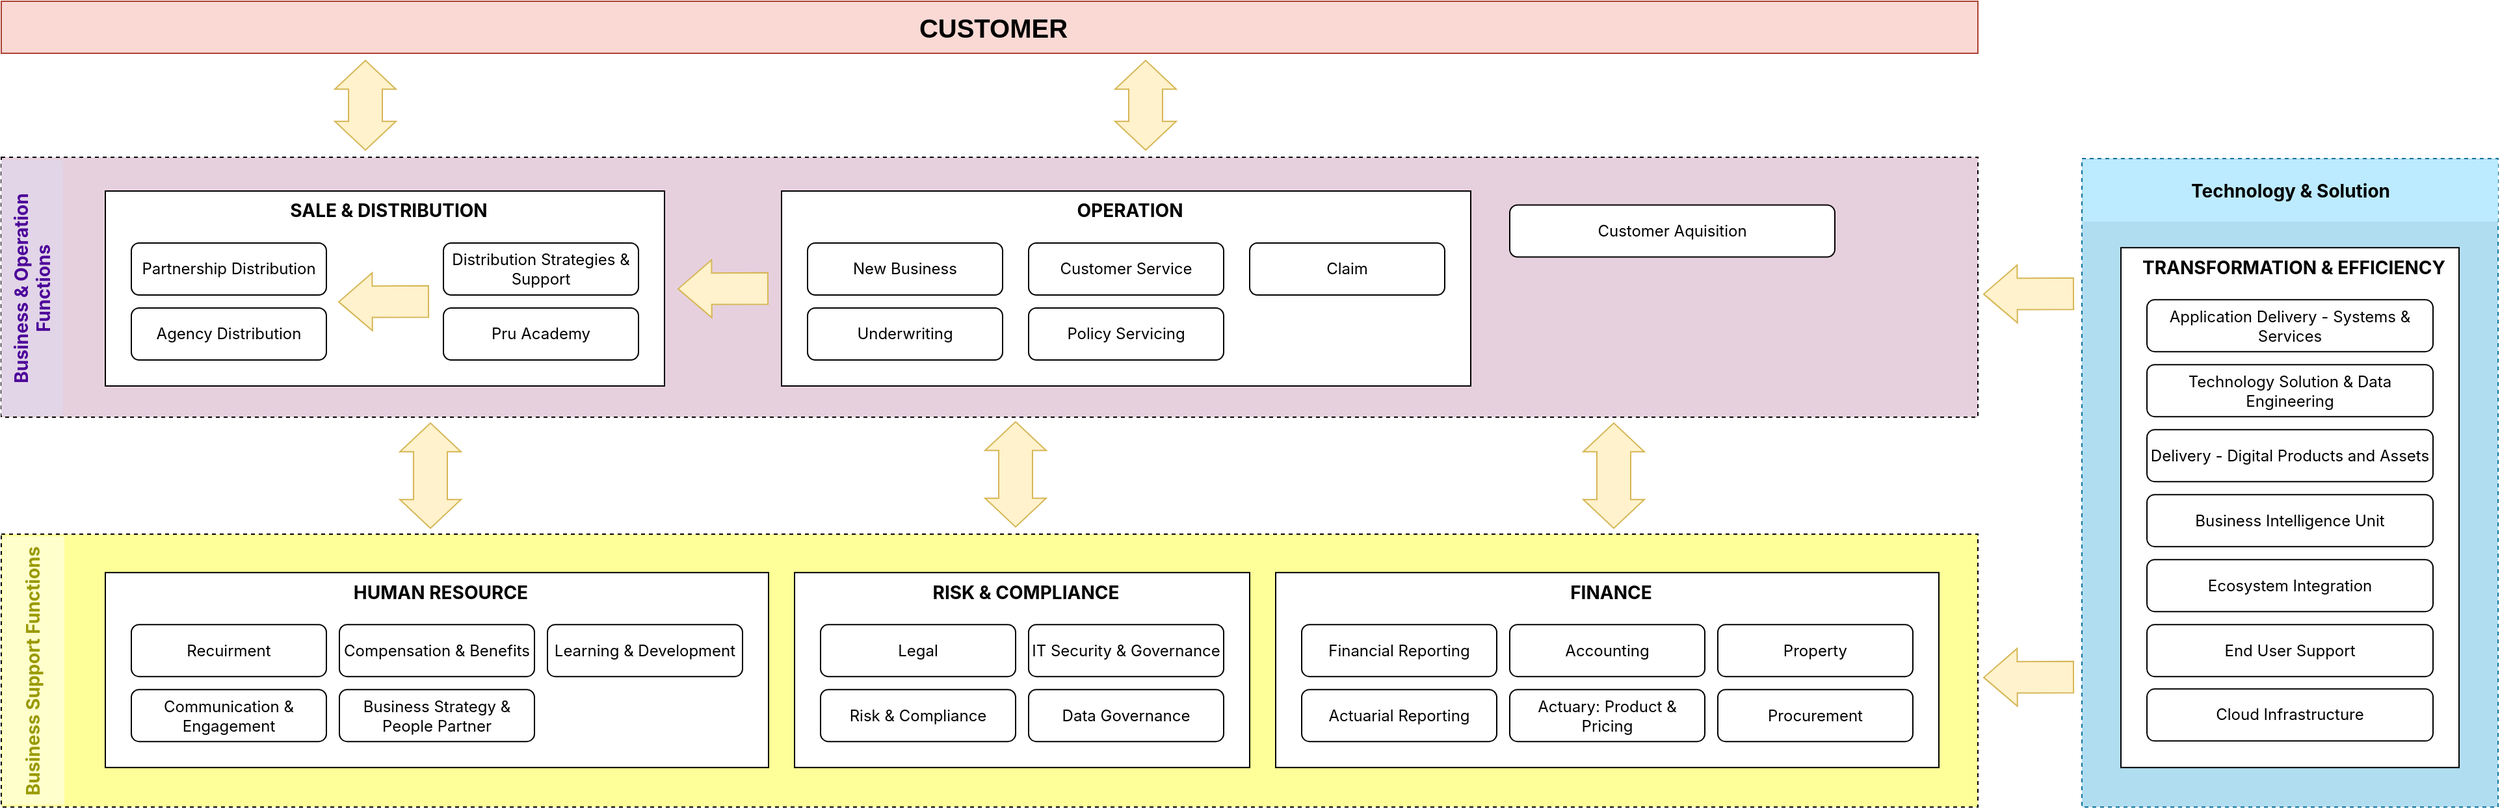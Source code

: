 <mxfile version="17.5.0" type="github" pages="3">
  <diagram id="I3lzoCXKx5in6-fqYpsn" name="Business Architecture">
    <mxGraphModel dx="2489" dy="739" grid="1" gridSize="10" guides="1" tooltips="1" connect="1" arrows="1" fold="1" page="1" pageScale="1" pageWidth="827" pageHeight="1169" math="0" shadow="0">
      <root>
        <mxCell id="0" />
        <mxCell id="1" parent="0" />
        <mxCell id="joVhFSl8MI9ZFcXh8bBL-40" value="" style="rounded=0;whiteSpace=wrap;html=1;dashed=1;labelBackgroundColor=none;labelBorderColor=none;fontFamily=Inter;fontSource=https%3A%2F%2Ffonts.googleapis.com%2Fcss%3Ffamily%3DInter;fontSize=14;fillColor=#b1ddf0;strokeColor=#10739e;" parent="1" vertex="1">
          <mxGeometry x="1000" y="161" width="320" height="499" as="geometry" />
        </mxCell>
        <mxCell id="joVhFSl8MI9ZFcXh8bBL-22" value="" style="rounded=0;whiteSpace=wrap;html=1;dashed=1;labelBackgroundColor=none;labelBorderColor=none;fontFamily=Inter;fontSource=https%3A%2F%2Ffonts.googleapis.com%2Fcss%3Ffamily%3DInter;fontSize=14;fontColor=#4C0099;fillColor=#E6D0DE;" parent="1" vertex="1">
          <mxGeometry x="-600" y="160" width="1520" height="200" as="geometry" />
        </mxCell>
        <mxCell id="joVhFSl8MI9ZFcXh8bBL-23" value="" style="rounded=0;whiteSpace=wrap;html=1;dashed=1;labelBackgroundColor=none;labelBorderColor=none;fontFamily=Inter;fontSource=https%3A%2F%2Ffonts.googleapis.com%2Fcss%3Ffamily%3DInter;fontSize=14;fontColor=#FFFFCC;fillColor=#FFFF99;" parent="1" vertex="1">
          <mxGeometry x="-600" y="450" width="1520" height="210" as="geometry" />
        </mxCell>
        <mxCell id="IhZ-F99rQEXR0p4jWtA1-1" value="&lt;span style=&quot;font-size: 14px&quot;&gt;OPERATION&lt;/span&gt;" style="rounded=0;whiteSpace=wrap;html=1;fontFamily=Inter;verticalAlign=top;align=center;spacingLeft=6;fontStyle=1;fontSize=14;fontSource=https%3A%2F%2Ffonts.googleapis.com%2Fcss%3Ffamily%3DInter;" parent="1" vertex="1">
          <mxGeometry y="186" width="530" height="150" as="geometry" />
        </mxCell>
        <mxCell id="IhZ-F99rQEXR0p4jWtA1-2" value="Underwriting" style="rounded=1;whiteSpace=wrap;html=1;fontFamily=Inter;fontSource=https%3A%2F%2Ffonts.googleapis.com%2Fcss%3Ffamily%3DInter;" parent="1" vertex="1">
          <mxGeometry x="20" y="276" width="150" height="40" as="geometry" />
        </mxCell>
        <mxCell id="IhZ-F99rQEXR0p4jWtA1-3" value="New Business" style="rounded=1;whiteSpace=wrap;html=1;fontFamily=Inter;fontSource=https%3A%2F%2Ffonts.googleapis.com%2Fcss%3Ffamily%3DInter;fontStyle=0;labelBackgroundColor=none;labelBorderColor=none;" parent="1" vertex="1">
          <mxGeometry x="20" y="226" width="150" height="40" as="geometry" />
        </mxCell>
        <mxCell id="IhZ-F99rQEXR0p4jWtA1-5" value="Customer Service" style="rounded=1;whiteSpace=wrap;html=1;fontFamily=Inter;fontSource=https%3A%2F%2Ffonts.googleapis.com%2Fcss%3Ffamily%3DInter;" parent="1" vertex="1">
          <mxGeometry x="190" y="226" width="150" height="40" as="geometry" />
        </mxCell>
        <mxCell id="IhZ-F99rQEXR0p4jWtA1-6" value="&lt;span style=&quot;font-size: 14px&quot;&gt;SALE &amp;amp; DISTRIBUTION&lt;/span&gt;" style="rounded=0;whiteSpace=wrap;html=1;fontFamily=Inter;verticalAlign=top;align=center;spacingLeft=6;fontStyle=1;fontSize=14;fontSource=https%3A%2F%2Ffonts.googleapis.com%2Fcss%3Ffamily%3DInter;" parent="1" vertex="1">
          <mxGeometry x="-520" y="186" width="430" height="150" as="geometry" />
        </mxCell>
        <mxCell id="IhZ-F99rQEXR0p4jWtA1-7" value="Partnership Distribution" style="rounded=1;whiteSpace=wrap;html=1;fontFamily=Inter;fontSource=https%3A%2F%2Ffonts.googleapis.com%2Fcss%3Ffamily%3DInter;fontStyle=0;labelBackgroundColor=none;labelBorderColor=none;" parent="1" vertex="1">
          <mxGeometry x="-500" y="226" width="150" height="40" as="geometry" />
        </mxCell>
        <mxCell id="IhZ-F99rQEXR0p4jWtA1-8" value="Agency Distribution" style="rounded=1;whiteSpace=wrap;html=1;fontFamily=Inter;fontSource=https%3A%2F%2Ffonts.googleapis.com%2Fcss%3Ffamily%3DInter;fontStyle=0;labelBackgroundColor=none;labelBorderColor=none;" parent="1" vertex="1">
          <mxGeometry x="-500" y="276" width="150" height="40" as="geometry" />
        </mxCell>
        <mxCell id="IhZ-F99rQEXR0p4jWtA1-9" value="Distribution Strategies &amp;amp; Support" style="rounded=1;whiteSpace=wrap;html=1;fontFamily=Inter;fontSource=https%3A%2F%2Ffonts.googleapis.com%2Fcss%3Ffamily%3DInter;fontStyle=0;labelBackgroundColor=none;labelBorderColor=none;" parent="1" vertex="1">
          <mxGeometry x="-260" y="226" width="150" height="40" as="geometry" />
        </mxCell>
        <mxCell id="IhZ-F99rQEXR0p4jWtA1-11" value="Pru Academy" style="rounded=1;whiteSpace=wrap;html=1;fontFamily=Inter;fontSource=https%3A%2F%2Ffonts.googleapis.com%2Fcss%3Ffamily%3DInter;fontStyle=0;labelBackgroundColor=none;labelBorderColor=none;" parent="1" vertex="1">
          <mxGeometry x="-260" y="276" width="150" height="40" as="geometry" />
        </mxCell>
        <mxCell id="IhZ-F99rQEXR0p4jWtA1-12" value="" style="shape=flexArrow;endArrow=classic;html=1;rounded=0;fontFamily=Inter;fontSource=https%3A%2F%2Ffonts.googleapis.com%2Fcss%3Ffamily%3DInter;fontSize=14;endWidth=19.31;endSize=8.262;width=24.138;fillColor=#fff2cc;strokeColor=#d6b656;" parent="1" edge="1">
          <mxGeometry width="50" height="50" relative="1" as="geometry">
            <mxPoint x="-271" y="271" as="sourcePoint" />
            <mxPoint x="-341" y="271.31" as="targetPoint" />
          </mxGeometry>
        </mxCell>
        <mxCell id="IhZ-F99rQEXR0p4jWtA1-14" value="" style="shape=flexArrow;endArrow=classic;html=1;rounded=0;fontFamily=Inter;fontSource=https%3A%2F%2Ffonts.googleapis.com%2Fcss%3Ffamily%3DInter;fontSize=14;endWidth=19.31;endSize=8.262;width=24.138;fillColor=#fff2cc;strokeColor=#d6b656;" parent="1" edge="1">
          <mxGeometry width="50" height="50" relative="1" as="geometry">
            <mxPoint x="-10" y="261" as="sourcePoint" />
            <mxPoint x="-80" y="261.31" as="targetPoint" />
          </mxGeometry>
        </mxCell>
        <mxCell id="IhZ-F99rQEXR0p4jWtA1-15" value="Policy Servicing" style="rounded=1;whiteSpace=wrap;html=1;fontFamily=Inter;fontSource=https%3A%2F%2Ffonts.googleapis.com%2Fcss%3Ffamily%3DInter;" parent="1" vertex="1">
          <mxGeometry x="190" y="276" width="150" height="40" as="geometry" />
        </mxCell>
        <mxCell id="IhZ-F99rQEXR0p4jWtA1-17" value="Claim" style="rounded=1;whiteSpace=wrap;html=1;fontFamily=Inter;fontSource=https%3A%2F%2Ffonts.googleapis.com%2Fcss%3Ffamily%3DInter;" parent="1" vertex="1">
          <mxGeometry x="360" y="226" width="150" height="40" as="geometry" />
        </mxCell>
        <mxCell id="IhZ-F99rQEXR0p4jWtA1-30" value="RISK &amp;amp; COMPLIANCE" style="rounded=0;whiteSpace=wrap;html=1;fontFamily=Inter;verticalAlign=top;align=center;spacingLeft=6;fontStyle=1;fontSize=14;fontSource=https%3A%2F%2Ffonts.googleapis.com%2Fcss%3Ffamily%3DInter;" parent="1" vertex="1">
          <mxGeometry x="10" y="479.59" width="350" height="150" as="geometry" />
        </mxCell>
        <mxCell id="IhZ-F99rQEXR0p4jWtA1-31" value="Legal" style="rounded=1;whiteSpace=wrap;html=1;fontFamily=Inter;fontSource=https%3A%2F%2Ffonts.googleapis.com%2Fcss%3Ffamily%3DInter;fontStyle=0;labelBackgroundColor=none;labelBorderColor=none;" parent="1" vertex="1">
          <mxGeometry x="30" y="519.59" width="150" height="40" as="geometry" />
        </mxCell>
        <mxCell id="IhZ-F99rQEXR0p4jWtA1-32" value="Risk &amp;amp; Compliance" style="rounded=1;whiteSpace=wrap;html=1;fontFamily=Inter;fontSource=https%3A%2F%2Ffonts.googleapis.com%2Fcss%3Ffamily%3DInter;fontStyle=0;labelBackgroundColor=none;labelBorderColor=none;" parent="1" vertex="1">
          <mxGeometry x="30" y="569.59" width="150" height="40" as="geometry" />
        </mxCell>
        <mxCell id="IhZ-F99rQEXR0p4jWtA1-34" value="IT Security &amp;amp; Governance" style="rounded=1;whiteSpace=wrap;html=1;fontFamily=Inter;fontSource=https%3A%2F%2Ffonts.googleapis.com%2Fcss%3Ffamily%3DInter;fontStyle=0;labelBackgroundColor=none;labelBorderColor=none;" parent="1" vertex="1">
          <mxGeometry x="190" y="519.59" width="150" height="40" as="geometry" />
        </mxCell>
        <mxCell id="IhZ-F99rQEXR0p4jWtA1-35" value="Data Governance" style="rounded=1;whiteSpace=wrap;html=1;fontFamily=Inter;fontSource=https%3A%2F%2Ffonts.googleapis.com%2Fcss%3Ffamily%3DInter;fontStyle=0;labelBackgroundColor=none;labelBorderColor=none;" parent="1" vertex="1">
          <mxGeometry x="190" y="569.59" width="150" height="40" as="geometry" />
        </mxCell>
        <mxCell id="joVhFSl8MI9ZFcXh8bBL-2" value="FINANCE" style="rounded=0;whiteSpace=wrap;html=1;fontFamily=Inter;verticalAlign=top;align=center;spacingLeft=6;fontStyle=1;fontSize=14;fontSource=https%3A%2F%2Ffonts.googleapis.com%2Fcss%3Ffamily%3DInter;" parent="1" vertex="1">
          <mxGeometry x="380" y="479.59" width="510" height="150" as="geometry" />
        </mxCell>
        <mxCell id="joVhFSl8MI9ZFcXh8bBL-3" value="Financial Reporting" style="rounded=1;whiteSpace=wrap;html=1;fontFamily=Inter;fontSource=https%3A%2F%2Ffonts.googleapis.com%2Fcss%3Ffamily%3DInter;fontStyle=0;labelBackgroundColor=none;labelBorderColor=none;" parent="1" vertex="1">
          <mxGeometry x="400" y="519.59" width="150" height="40" as="geometry" />
        </mxCell>
        <mxCell id="joVhFSl8MI9ZFcXh8bBL-4" value="Actuarial Reporting" style="rounded=1;whiteSpace=wrap;html=1;fontFamily=Inter;fontSource=https%3A%2F%2Ffonts.googleapis.com%2Fcss%3Ffamily%3DInter;fontStyle=0;labelBackgroundColor=none;labelBorderColor=none;" parent="1" vertex="1">
          <mxGeometry x="400" y="569.59" width="150" height="40" as="geometry" />
        </mxCell>
        <mxCell id="joVhFSl8MI9ZFcXh8bBL-5" value="Accounting" style="rounded=1;whiteSpace=wrap;html=1;fontFamily=Inter;fontSource=https%3A%2F%2Ffonts.googleapis.com%2Fcss%3Ffamily%3DInter;fontStyle=0;labelBackgroundColor=none;labelBorderColor=none;" parent="1" vertex="1">
          <mxGeometry x="560" y="519.59" width="150" height="40" as="geometry" />
        </mxCell>
        <mxCell id="joVhFSl8MI9ZFcXh8bBL-7" value="Actuary: Product &amp;amp; Pricing" style="rounded=1;whiteSpace=wrap;html=1;fontFamily=Inter;fontSource=https%3A%2F%2Ffonts.googleapis.com%2Fcss%3Ffamily%3DInter;fontStyle=0;labelBackgroundColor=none;labelBorderColor=none;" parent="1" vertex="1">
          <mxGeometry x="560" y="569.59" width="150" height="40" as="geometry" />
        </mxCell>
        <mxCell id="joVhFSl8MI9ZFcXh8bBL-9" value="" style="shape=flexArrow;endArrow=classic;startArrow=classic;html=1;rounded=0;fontFamily=Inter;fontSource=https%3A%2F%2Ffonts.googleapis.com%2Fcss%3Ffamily%3DInter;fontSize=14;fontColor=#4C0099;width=26;endSize=7.055;fillColor=#fff2cc;strokeColor=#d6b656;startSize=7.055;" parent="1" edge="1">
          <mxGeometry width="100" height="100" relative="1" as="geometry">
            <mxPoint x="180" y="445" as="sourcePoint" />
            <mxPoint x="180" y="363" as="targetPoint" />
          </mxGeometry>
        </mxCell>
        <mxCell id="joVhFSl8MI9ZFcXh8bBL-11" value="HUMAN RESOURCE" style="rounded=0;whiteSpace=wrap;html=1;fontFamily=Inter;verticalAlign=top;align=center;spacingLeft=6;fontStyle=1;fontSize=14;fontSource=https%3A%2F%2Ffonts.googleapis.com%2Fcss%3Ffamily%3DInter;" parent="1" vertex="1">
          <mxGeometry x="-520" y="479.59" width="510" height="150" as="geometry" />
        </mxCell>
        <mxCell id="joVhFSl8MI9ZFcXh8bBL-12" value="Recuirment" style="rounded=1;whiteSpace=wrap;html=1;fontFamily=Inter;fontSource=https%3A%2F%2Ffonts.googleapis.com%2Fcss%3Ffamily%3DInter;fontStyle=0;labelBackgroundColor=none;labelBorderColor=none;" parent="1" vertex="1">
          <mxGeometry x="-500" y="519.59" width="150" height="40" as="geometry" />
        </mxCell>
        <mxCell id="joVhFSl8MI9ZFcXh8bBL-13" value="Communication &amp;amp; Engagement" style="rounded=1;whiteSpace=wrap;html=1;fontFamily=Inter;fontSource=https%3A%2F%2Ffonts.googleapis.com%2Fcss%3Ffamily%3DInter;fontStyle=0;labelBackgroundColor=none;labelBorderColor=none;" parent="1" vertex="1">
          <mxGeometry x="-500" y="569.59" width="150" height="40" as="geometry" />
        </mxCell>
        <mxCell id="joVhFSl8MI9ZFcXh8bBL-14" value="Compensation &amp;amp; Benefits" style="rounded=1;whiteSpace=wrap;html=1;fontFamily=Inter;fontSource=https%3A%2F%2Ffonts.googleapis.com%2Fcss%3Ffamily%3DInter;fontStyle=0;labelBackgroundColor=none;labelBorderColor=none;" parent="1" vertex="1">
          <mxGeometry x="-340" y="519.59" width="150" height="40" as="geometry" />
        </mxCell>
        <mxCell id="joVhFSl8MI9ZFcXh8bBL-15" value="Business Strategy &amp;amp; People Partner" style="rounded=1;whiteSpace=wrap;html=1;fontFamily=Inter;fontSource=https%3A%2F%2Ffonts.googleapis.com%2Fcss%3Ffamily%3DInter;fontStyle=0;labelBackgroundColor=none;labelBorderColor=none;" parent="1" vertex="1">
          <mxGeometry x="-340" y="569.59" width="150" height="40" as="geometry" />
        </mxCell>
        <mxCell id="joVhFSl8MI9ZFcXh8bBL-16" value="Business &amp;amp; Operation Functions" style="text;html=1;strokeColor=none;fillColor=#e1d5e7;align=center;verticalAlign=middle;whiteSpace=wrap;rounded=0;dashed=1;labelBackgroundColor=none;labelBorderColor=none;fontFamily=Inter;fontSource=https%3A%2F%2Ffonts.googleapis.com%2Fcss%3Ffamily%3DInter;fontSize=14;fontStyle=1;rotation=-90;fontColor=#4C0099;spacingLeft=5;spacingRight=5;" parent="1" vertex="1">
          <mxGeometry x="-674.52" y="236.73" width="196.55" height="47.5" as="geometry" />
        </mxCell>
        <mxCell id="joVhFSl8MI9ZFcXh8bBL-17" value="Business Support Functions" style="text;html=1;strokeColor=none;fillColor=#FFFFCC;align=center;verticalAlign=middle;whiteSpace=wrap;rounded=0;dashed=1;labelBackgroundColor=none;labelBorderColor=none;fontFamily=Inter;fontSource=https%3A%2F%2Ffonts.googleapis.com%2Fcss%3Ffamily%3DInter;fontSize=14;fontStyle=1;rotation=-90;fontColor=#999900;spacingLeft=5;spacingRight=5;" parent="1" vertex="1">
          <mxGeometry x="-678.53" y="531.26" width="206.54" height="47.5" as="geometry" />
        </mxCell>
        <mxCell id="joVhFSl8MI9ZFcXh8bBL-18" value="Learning &amp;amp; Development" style="rounded=1;whiteSpace=wrap;html=1;fontFamily=Inter;fontSource=https%3A%2F%2Ffonts.googleapis.com%2Fcss%3Ffamily%3DInter;fontStyle=0;labelBackgroundColor=none;labelBorderColor=none;" parent="1" vertex="1">
          <mxGeometry x="-180" y="519.59" width="150" height="40" as="geometry" />
        </mxCell>
        <mxCell id="joVhFSl8MI9ZFcXh8bBL-19" value="Property" style="rounded=1;whiteSpace=wrap;html=1;fontFamily=Inter;fontSource=https%3A%2F%2Ffonts.googleapis.com%2Fcss%3Ffamily%3DInter;fontStyle=0;labelBackgroundColor=none;labelBorderColor=none;" parent="1" vertex="1">
          <mxGeometry x="720" y="519.59" width="150" height="40" as="geometry" />
        </mxCell>
        <mxCell id="joVhFSl8MI9ZFcXh8bBL-20" value="Procurement" style="rounded=1;whiteSpace=wrap;html=1;fontFamily=Inter;fontSource=https%3A%2F%2Ffonts.googleapis.com%2Fcss%3Ffamily%3DInter;fontStyle=0;labelBackgroundColor=none;labelBorderColor=none;" parent="1" vertex="1">
          <mxGeometry x="720" y="569.59" width="150" height="40" as="geometry" />
        </mxCell>
        <mxCell id="joVhFSl8MI9ZFcXh8bBL-21" value="&lt;span style=&quot;font-size: 20px;&quot;&gt;CUSTOMER&lt;/span&gt;" style="rounded=0;whiteSpace=wrap;html=1;fontFamily=Helvetica;verticalAlign=middle;align=center;spacingLeft=6;fontStyle=1;fontSize=20;fillColor=#fad9d5;strokeColor=#ae4132;" parent="1" vertex="1">
          <mxGeometry x="-600" y="40" width="1520" height="40" as="geometry" />
        </mxCell>
        <mxCell id="joVhFSl8MI9ZFcXh8bBL-24" value="" style="shape=flexArrow;endArrow=classic;startArrow=classic;html=1;rounded=0;fontFamily=Inter;fontSource=https%3A%2F%2Ffonts.googleapis.com%2Fcss%3Ffamily%3DInter;fontSize=14;fontColor=#4C0099;width=26;endSize=7.055;fillColor=#fff2cc;strokeColor=#d6b656;startSize=7.055;" parent="1" edge="1">
          <mxGeometry width="100" height="100" relative="1" as="geometry">
            <mxPoint x="-270" y="446" as="sourcePoint" />
            <mxPoint x="-270" y="364" as="targetPoint" />
          </mxGeometry>
        </mxCell>
        <mxCell id="joVhFSl8MI9ZFcXh8bBL-25" value="" style="shape=flexArrow;endArrow=classic;startArrow=classic;html=1;rounded=0;fontFamily=Inter;fontSource=https%3A%2F%2Ffonts.googleapis.com%2Fcss%3Ffamily%3DInter;fontSize=14;fontColor=#4C0099;width=26;endSize=7.055;fillColor=#fff2cc;strokeColor=#d6b656;startSize=7.055;" parent="1" edge="1">
          <mxGeometry width="100" height="100" relative="1" as="geometry">
            <mxPoint x="640" y="446" as="sourcePoint" />
            <mxPoint x="640" y="364" as="targetPoint" />
          </mxGeometry>
        </mxCell>
        <mxCell id="joVhFSl8MI9ZFcXh8bBL-26" value="" style="shape=flexArrow;endArrow=classic;startArrow=classic;html=1;rounded=0;fontFamily=Inter;fontSource=https%3A%2F%2Ffonts.googleapis.com%2Fcss%3Ffamily%3DInter;fontSize=14;fontColor=#4C0099;width=26;endSize=7.055;fillColor=#fff2cc;strokeColor=#d6b656;startSize=7.055;" parent="1" edge="1">
          <mxGeometry width="100" height="100" relative="1" as="geometry">
            <mxPoint x="-320" y="155" as="sourcePoint" />
            <mxPoint x="-320" y="85" as="targetPoint" />
          </mxGeometry>
        </mxCell>
        <mxCell id="joVhFSl8MI9ZFcXh8bBL-27" value="" style="shape=flexArrow;endArrow=classic;startArrow=classic;html=1;rounded=0;fontFamily=Inter;fontSource=https%3A%2F%2Ffonts.googleapis.com%2Fcss%3Ffamily%3DInter;fontSize=14;fontColor=#4C0099;width=26;endSize=7.055;fillColor=#fff2cc;strokeColor=#d6b656;startSize=7.055;" parent="1" edge="1">
          <mxGeometry width="100" height="100" relative="1" as="geometry">
            <mxPoint x="280" y="155" as="sourcePoint" />
            <mxPoint x="280" y="85" as="targetPoint" />
          </mxGeometry>
        </mxCell>
        <mxCell id="joVhFSl8MI9ZFcXh8bBL-28" value="&lt;span style=&quot;font-size: 14px&quot;&gt;TRANSFORMATION &amp;amp; EFFICIENCY&lt;/span&gt;" style="rounded=0;whiteSpace=wrap;html=1;fontFamily=Inter;verticalAlign=top;align=center;spacingLeft=6;fontStyle=1;fontSize=14;fontSource=https%3A%2F%2Ffonts.googleapis.com%2Fcss%3Ffamily%3DInter;" parent="1" vertex="1">
          <mxGeometry x="1030" y="229.59" width="260" height="400" as="geometry" />
        </mxCell>
        <mxCell id="joVhFSl8MI9ZFcXh8bBL-29" value="Cloud Infrastructure" style="rounded=1;whiteSpace=wrap;html=1;fontFamily=Inter;fontSource=https%3A%2F%2Ffonts.googleapis.com%2Fcss%3Ffamily%3DInter;" parent="1" vertex="1">
          <mxGeometry x="1050" y="569.18" width="220" height="40" as="geometry" />
        </mxCell>
        <mxCell id="joVhFSl8MI9ZFcXh8bBL-30" value="End User Support" style="rounded=1;whiteSpace=wrap;html=1;fontFamily=Inter;fontSource=https%3A%2F%2Ffonts.googleapis.com%2Fcss%3Ffamily%3DInter;" parent="1" vertex="1">
          <mxGeometry x="1050" y="519.59" width="220" height="40" as="geometry" />
        </mxCell>
        <mxCell id="joVhFSl8MI9ZFcXh8bBL-31" value="Application Delivery - Systems &amp;amp; Services" style="rounded=1;whiteSpace=wrap;html=1;fontFamily=Inter;fontSource=https%3A%2F%2Ffonts.googleapis.com%2Fcss%3Ffamily%3DInter;" parent="1" vertex="1">
          <mxGeometry x="1050" y="269.59" width="220" height="40" as="geometry" />
        </mxCell>
        <mxCell id="joVhFSl8MI9ZFcXh8bBL-33" value="Technology Solution &amp;amp; Data Engineering" style="rounded=1;whiteSpace=wrap;html=1;fontFamily=Inter;fontSource=https%3A%2F%2Ffonts.googleapis.com%2Fcss%3Ffamily%3DInter;" parent="1" vertex="1">
          <mxGeometry x="1050" y="319.59" width="220" height="40" as="geometry" />
        </mxCell>
        <mxCell id="joVhFSl8MI9ZFcXh8bBL-34" value="Ecosystem Integration" style="rounded=1;whiteSpace=wrap;html=1;fontFamily=Inter;fontSource=https%3A%2F%2Ffonts.googleapis.com%2Fcss%3Ffamily%3DInter;" parent="1" vertex="1">
          <mxGeometry x="1050" y="469.59" width="220" height="40" as="geometry" />
        </mxCell>
        <mxCell id="joVhFSl8MI9ZFcXh8bBL-35" value="Business Intelligence Unit" style="rounded=1;whiteSpace=wrap;html=1;fontFamily=Inter;fontSource=https%3A%2F%2Ffonts.googleapis.com%2Fcss%3Ffamily%3DInter;" parent="1" vertex="1">
          <mxGeometry x="1050" y="419.59" width="220" height="40" as="geometry" />
        </mxCell>
        <mxCell id="joVhFSl8MI9ZFcXh8bBL-36" value="Delivery - Digital Products and Assets" style="rounded=1;whiteSpace=wrap;html=1;fontFamily=Inter;fontSource=https%3A%2F%2Ffonts.googleapis.com%2Fcss%3Ffamily%3DInter;" parent="1" vertex="1">
          <mxGeometry x="1050" y="369.59" width="220" height="40" as="geometry" />
        </mxCell>
        <mxCell id="joVhFSl8MI9ZFcXh8bBL-37" value="Customer Aquisition" style="rounded=1;whiteSpace=wrap;html=1;fontFamily=Inter;fontSource=https%3A%2F%2Ffonts.googleapis.com%2Fcss%3Ffamily%3DInter;" parent="1" vertex="1">
          <mxGeometry x="560" y="196.73" width="250" height="40" as="geometry" />
        </mxCell>
        <mxCell id="joVhFSl8MI9ZFcXh8bBL-39" value="Technology &amp;amp; Solution" style="text;html=1;strokeColor=none;fillColor=#BCEBFF;align=center;verticalAlign=middle;whiteSpace=wrap;rounded=0;dashed=1;labelBackgroundColor=none;labelBorderColor=none;fontFamily=Inter;fontSource=https%3A%2F%2Ffonts.googleapis.com%2Fcss%3Ffamily%3DInter;fontSize=14;fontStyle=1;rotation=0;spacingLeft=5;spacingRight=5;" parent="1" vertex="1">
          <mxGeometry x="1001" y="162" width="319" height="47.5" as="geometry" />
        </mxCell>
        <mxCell id="joVhFSl8MI9ZFcXh8bBL-41" value="" style="shape=flexArrow;endArrow=classic;html=1;rounded=0;fontFamily=Inter;fontSource=https%3A%2F%2Ffonts.googleapis.com%2Fcss%3Ffamily%3DInter;fontSize=14;endWidth=19.31;endSize=8.262;width=24.138;fillColor=#fff2cc;strokeColor=#d6b656;" parent="1" edge="1">
          <mxGeometry width="50" height="50" relative="1" as="geometry">
            <mxPoint x="994" y="265" as="sourcePoint" />
            <mxPoint x="924" y="265.31" as="targetPoint" />
          </mxGeometry>
        </mxCell>
        <mxCell id="joVhFSl8MI9ZFcXh8bBL-42" value="" style="shape=flexArrow;endArrow=classic;html=1;rounded=0;fontFamily=Inter;fontSource=https%3A%2F%2Ffonts.googleapis.com%2Fcss%3Ffamily%3DInter;fontSize=14;endWidth=19.31;endSize=8.262;width=24.138;fillColor=#fff2cc;strokeColor=#d6b656;" parent="1" edge="1">
          <mxGeometry width="50" height="50" relative="1" as="geometry">
            <mxPoint x="994" y="560" as="sourcePoint" />
            <mxPoint x="924" y="560.31" as="targetPoint" />
          </mxGeometry>
        </mxCell>
      </root>
    </mxGraphModel>
  </diagram>
  <diagram name="Enterprise Architecture" id="T2dRqerPH2WT0VfCYdFs">
    <mxGraphModel dx="2489" dy="739" grid="1" gridSize="10" guides="1" tooltips="1" connect="1" arrows="1" fold="1" page="1" pageScale="1" pageWidth="827" pageHeight="1169" math="0" shadow="0">
      <root>
        <mxCell id="KKGqycOkMeRsJXnEsVrt-0" />
        <mxCell id="KKGqycOkMeRsJXnEsVrt-1" parent="KKGqycOkMeRsJXnEsVrt-0" />
        <mxCell id="MnhJsnDO0eoFPCqQJyrO-21" value="" style="rounded=0;whiteSpace=wrap;html=1;dashed=1;labelBackgroundColor=none;labelBorderColor=none;fontFamily=Inter;fontSource=https%3A%2F%2Ffonts.googleapis.com%2Fcss%3Ffamily%3DInter;fontSize=14;fontColor=#333333;fillColor=#f5f5f5;strokeColor=#666666;" parent="KKGqycOkMeRsJXnEsVrt-1" vertex="1">
          <mxGeometry x="-795.48" y="390" width="1515.48" height="320" as="geometry" />
        </mxCell>
        <mxCell id="KKGqycOkMeRsJXnEsVrt-10" value="PruONE (ePoS)" style="rounded=1;whiteSpace=wrap;html=1;fontFamily=Inter;fontSource=https%3A%2F%2Ffonts.googleapis.com%2Fcss%3Ffamily%3DInter;fontStyle=0;labelBackgroundColor=none;labelBorderColor=none;fillColor=#ffcccc;strokeColor=#36393d;shadow=1;" parent="KKGqycOkMeRsJXnEsVrt-1" vertex="1">
          <mxGeometry x="-692.48" y="500" width="150" height="40" as="geometry" />
        </mxCell>
        <mxCell id="KKGqycOkMeRsJXnEsVrt-13" value="e-Recruitment" style="rounded=1;whiteSpace=wrap;html=1;fontFamily=Inter;fontSource=https%3A%2F%2Ffonts.googleapis.com%2Fcss%3Ffamily%3DInter;fontStyle=0;labelBackgroundColor=none;labelBorderColor=none;fillColor=#f5f5f5;strokeColor=#666666;fontColor=#333333;dashed=1;shadow=1;" parent="KKGqycOkMeRsJXnEsVrt-1" vertex="1">
          <mxGeometry x="-447" y="500" width="150" height="40" as="geometry" />
        </mxCell>
        <mxCell id="KKGqycOkMeRsJXnEsVrt-17" value="Automation Service (SMS/Email)" style="rounded=1;whiteSpace=wrap;html=1;fontFamily=Inter;fontSource=https%3A%2F%2Ffonts.googleapis.com%2Fcss%3Ffamily%3DInter;fontStyle=0;labelBackgroundColor=none;labelBorderColor=none;fillColor=#d5e8d4;strokeColor=#82b366;fontColor=#006600;shadow=1;" parent="KKGqycOkMeRsJXnEsVrt-1" vertex="1">
          <mxGeometry x="-692.48" y="550" width="150" height="40" as="geometry" />
        </mxCell>
        <mxCell id="KKGqycOkMeRsJXnEsVrt-18" value="Policy Admin System" style="rounded=1;whiteSpace=wrap;html=1;fontFamily=Inter;fontSource=https%3A%2F%2Ffonts.googleapis.com%2Fcss%3Ffamily%3DInter;fontStyle=0;labelBackgroundColor=none;labelBorderColor=none;fillColor=#d5e8d4;strokeColor=#82b366;fontColor=#006600;shadow=1;" parent="KKGqycOkMeRsJXnEsVrt-1" vertex="1">
          <mxGeometry x="-172.48" y="500" width="150" height="40" as="geometry" />
        </mxCell>
        <mxCell id="KKGqycOkMeRsJXnEsVrt-19" value="Automation Service (SMS/Email)" style="rounded=1;whiteSpace=wrap;html=1;fontFamily=Inter;fontSource=https%3A%2F%2Ffonts.googleapis.com%2Fcss%3Ffamily%3DInter;fontStyle=0;labelBackgroundColor=none;labelBorderColor=none;fillColor=#d5e8d4;strokeColor=#82b366;fontColor=#006600;shadow=1;" parent="KKGqycOkMeRsJXnEsVrt-1" vertex="1">
          <mxGeometry x="-2.48" y="600" width="150" height="40" as="geometry" />
        </mxCell>
        <mxCell id="KKGqycOkMeRsJXnEsVrt-20" value="PruCRM" style="rounded=1;whiteSpace=wrap;html=1;fontFamily=Inter;fontSource=https%3A%2F%2Ffonts.googleapis.com%2Fcss%3Ffamily%3DInter;fontStyle=0;labelBackgroundColor=none;labelBorderColor=none;fillColor=#d5e8d4;strokeColor=#82b366;fontColor=#006600;sketch=0;shadow=1;glass=0;" parent="KKGqycOkMeRsJXnEsVrt-1" vertex="1">
          <mxGeometry x="-2.48" y="550" width="150" height="40" as="geometry" />
        </mxCell>
        <mxCell id="KKGqycOkMeRsJXnEsVrt-21" value="PowerBI: Report / Dashboard / Dataset" style="rounded=1;whiteSpace=wrap;html=1;fontFamily=Inter;fontSource=https%3A%2F%2Ffonts.googleapis.com%2Fcss%3Ffamily%3DInter;fontStyle=0;labelBackgroundColor=none;labelBorderColor=none;fillColor=#b0e3e6;strokeColor=#0e8088;shadow=1;" parent="KKGqycOkMeRsJXnEsVrt-1" vertex="1">
          <mxGeometry x="-717" y="410" width="1050" height="30" as="geometry" />
        </mxCell>
        <mxCell id="KKGqycOkMeRsJXnEsVrt-22" value="Automation Service (STP/ePolicy-Kit)" style="rounded=1;whiteSpace=wrap;html=1;fontFamily=Inter;fontSource=https%3A%2F%2Ffonts.googleapis.com%2Fcss%3Ffamily%3DInter;fontStyle=0;labelBackgroundColor=none;labelBorderColor=none;fillColor=#d5e8d4;strokeColor=#82b366;fontColor=#006600;shadow=1;" parent="KKGqycOkMeRsJXnEsVrt-1" vertex="1">
          <mxGeometry x="-172.48" y="600" width="150" height="40" as="geometry" />
        </mxCell>
        <mxCell id="KKGqycOkMeRsJXnEsVrt-23" value="&lt;b&gt;PRU&lt;/b&gt;dna" style="rounded=1;whiteSpace=wrap;html=1;fontFamily=Inter;fontSource=https%3A%2F%2Ffonts.googleapis.com%2Fcss%3Ffamily%3DInter;fontStyle=0;labelBackgroundColor=none;labelBorderColor=none;fillColor=#d5e8d4;strokeColor=#82b366;fontColor=#006600;shadow=1;" parent="KKGqycOkMeRsJXnEsVrt-1" vertex="1">
          <mxGeometry x="-447" y="550" width="150" height="40" as="geometry" />
        </mxCell>
        <mxCell id="KKGqycOkMeRsJXnEsVrt-24" value="&lt;b&gt;PRU&lt;/b&gt;Expert" style="rounded=1;whiteSpace=wrap;html=1;fontFamily=Inter;fontSource=https%3A%2F%2Ffonts.googleapis.com%2Fcss%3Ffamily%3DInter;fontStyle=0;labelBackgroundColor=none;labelBorderColor=none;fillColor=#cce5ff;strokeColor=#36393d;shadow=1;" parent="KKGqycOkMeRsJXnEsVrt-1" vertex="1">
          <mxGeometry x="-447" y="600" width="150" height="40" as="geometry" />
        </mxCell>
        <mxCell id="KKGqycOkMeRsJXnEsVrt-25" value="O365 / SharePoint" style="rounded=1;whiteSpace=wrap;html=1;fontFamily=Inter;fontSource=https%3A%2F%2Ffonts.googleapis.com%2Fcss%3Ffamily%3DInter;fontStyle=0;labelBackgroundColor=none;labelBorderColor=none;fillColor=#b0e3e6;strokeColor=#0e8088;shadow=1;" parent="KKGqycOkMeRsJXnEsVrt-1" vertex="1">
          <mxGeometry x="-717" y="450" width="1050" height="30" as="geometry" />
        </mxCell>
        <mxCell id="MnhJsnDO0eoFPCqQJyrO-0" value="" style="rounded=0;whiteSpace=wrap;html=1;dashed=1;labelBackgroundColor=none;labelBorderColor=none;fontFamily=Inter;fontSource=https%3A%2F%2Ffonts.googleapis.com%2Fcss%3Ffamily%3DInter;fontSize=14;fontColor=#4C0099;fillColor=#E6D0DE;" parent="KKGqycOkMeRsJXnEsVrt-1" vertex="1">
          <mxGeometry x="-795.48" y="160" width="1155.48" height="200" as="geometry" />
        </mxCell>
        <mxCell id="MnhJsnDO0eoFPCqQJyrO-1" value="&lt;span style=&quot;font-size: 14px&quot;&gt;OPERATION&lt;/span&gt;" style="rounded=0;whiteSpace=wrap;html=1;fontFamily=Inter;verticalAlign=top;align=center;spacingLeft=6;fontStyle=1;fontSize=14;fontSource=https%3A%2F%2Ffonts.googleapis.com%2Fcss%3Ffamily%3DInter;" parent="KKGqycOkMeRsJXnEsVrt-1" vertex="1">
          <mxGeometry x="-195.48" y="186" width="530" height="150" as="geometry" />
        </mxCell>
        <mxCell id="MnhJsnDO0eoFPCqQJyrO-2" value="Underwriting" style="rounded=1;whiteSpace=wrap;html=1;fontFamily=Inter;fontSource=https%3A%2F%2Ffonts.googleapis.com%2Fcss%3Ffamily%3DInter;" parent="KKGqycOkMeRsJXnEsVrt-1" vertex="1">
          <mxGeometry x="-175.48" y="276" width="150" height="40" as="geometry" />
        </mxCell>
        <mxCell id="MnhJsnDO0eoFPCqQJyrO-3" value="New Business" style="rounded=1;whiteSpace=wrap;html=1;fontFamily=Inter;fontSource=https%3A%2F%2Ffonts.googleapis.com%2Fcss%3Ffamily%3DInter;fontStyle=0;labelBackgroundColor=none;labelBorderColor=none;" parent="KKGqycOkMeRsJXnEsVrt-1" vertex="1">
          <mxGeometry x="-175.48" y="226" width="150" height="40" as="geometry" />
        </mxCell>
        <mxCell id="MnhJsnDO0eoFPCqQJyrO-4" value="Customer Service" style="rounded=1;whiteSpace=wrap;html=1;fontFamily=Inter;fontSource=https%3A%2F%2Ffonts.googleapis.com%2Fcss%3Ffamily%3DInter;" parent="KKGqycOkMeRsJXnEsVrt-1" vertex="1">
          <mxGeometry x="-5.48" y="226" width="150" height="40" as="geometry" />
        </mxCell>
        <mxCell id="MnhJsnDO0eoFPCqQJyrO-5" value="&lt;span style=&quot;font-size: 14px&quot;&gt;SALE &amp;amp; DISTRIBUTION&lt;/span&gt;" style="rounded=0;whiteSpace=wrap;html=1;fontFamily=Inter;verticalAlign=top;align=center;spacingLeft=6;fontStyle=1;fontSize=14;fontSource=https%3A%2F%2Ffonts.googleapis.com%2Fcss%3Ffamily%3DInter;" parent="KKGqycOkMeRsJXnEsVrt-1" vertex="1">
          <mxGeometry x="-715.48" y="186" width="430" height="150" as="geometry" />
        </mxCell>
        <mxCell id="MnhJsnDO0eoFPCqQJyrO-6" value="Partnership Distribution" style="rounded=1;whiteSpace=wrap;html=1;fontFamily=Inter;fontSource=https%3A%2F%2Ffonts.googleapis.com%2Fcss%3Ffamily%3DInter;fontStyle=0;labelBackgroundColor=none;labelBorderColor=none;" parent="KKGqycOkMeRsJXnEsVrt-1" vertex="1">
          <mxGeometry x="-695.48" y="226" width="150" height="40" as="geometry" />
        </mxCell>
        <mxCell id="MnhJsnDO0eoFPCqQJyrO-7" value="Agency Distribution" style="rounded=1;whiteSpace=wrap;html=1;fontFamily=Inter;fontSource=https%3A%2F%2Ffonts.googleapis.com%2Fcss%3Ffamily%3DInter;fontStyle=0;labelBackgroundColor=none;labelBorderColor=none;" parent="KKGqycOkMeRsJXnEsVrt-1" vertex="1">
          <mxGeometry x="-695.48" y="276" width="150" height="40" as="geometry" />
        </mxCell>
        <mxCell id="MnhJsnDO0eoFPCqQJyrO-8" value="Distribution Strategies &amp;amp; Support" style="rounded=1;whiteSpace=wrap;html=1;fontFamily=Inter;fontSource=https%3A%2F%2Ffonts.googleapis.com%2Fcss%3Ffamily%3DInter;fontStyle=0;labelBackgroundColor=none;labelBorderColor=none;" parent="KKGqycOkMeRsJXnEsVrt-1" vertex="1">
          <mxGeometry x="-455.48" y="226" width="150" height="40" as="geometry" />
        </mxCell>
        <mxCell id="MnhJsnDO0eoFPCqQJyrO-9" value="Pru Academy" style="rounded=1;whiteSpace=wrap;html=1;fontFamily=Inter;fontSource=https%3A%2F%2Ffonts.googleapis.com%2Fcss%3Ffamily%3DInter;fontStyle=0;labelBackgroundColor=none;labelBorderColor=none;" parent="KKGqycOkMeRsJXnEsVrt-1" vertex="1">
          <mxGeometry x="-455.48" y="276" width="150" height="40" as="geometry" />
        </mxCell>
        <mxCell id="MnhJsnDO0eoFPCqQJyrO-10" value="" style="shape=flexArrow;endArrow=classic;html=1;rounded=0;fontFamily=Inter;fontSource=https%3A%2F%2Ffonts.googleapis.com%2Fcss%3Ffamily%3DInter;fontSize=14;endWidth=19.31;endSize=8.262;width=24.138;fillColor=#fff2cc;strokeColor=#d6b656;" parent="KKGqycOkMeRsJXnEsVrt-1" edge="1">
          <mxGeometry width="50" height="50" relative="1" as="geometry">
            <mxPoint x="-466.48" y="271" as="sourcePoint" />
            <mxPoint x="-536.48" y="271.31" as="targetPoint" />
          </mxGeometry>
        </mxCell>
        <mxCell id="MnhJsnDO0eoFPCqQJyrO-11" value="" style="shape=flexArrow;endArrow=classic;html=1;rounded=0;fontFamily=Inter;fontSource=https%3A%2F%2Ffonts.googleapis.com%2Fcss%3Ffamily%3DInter;fontSize=14;endWidth=19.31;endSize=8.262;width=24.138;fillColor=#fff2cc;strokeColor=#d6b656;" parent="KKGqycOkMeRsJXnEsVrt-1" edge="1">
          <mxGeometry width="50" height="50" relative="1" as="geometry">
            <mxPoint x="-205.48" y="261" as="sourcePoint" />
            <mxPoint x="-275.48" y="261.31" as="targetPoint" />
          </mxGeometry>
        </mxCell>
        <mxCell id="MnhJsnDO0eoFPCqQJyrO-12" value="Policy Servicing" style="rounded=1;whiteSpace=wrap;html=1;fontFamily=Inter;fontSource=https%3A%2F%2Ffonts.googleapis.com%2Fcss%3Ffamily%3DInter;" parent="KKGqycOkMeRsJXnEsVrt-1" vertex="1">
          <mxGeometry x="-5.48" y="276" width="150" height="40" as="geometry" />
        </mxCell>
        <mxCell id="MnhJsnDO0eoFPCqQJyrO-13" value="Claim" style="rounded=1;whiteSpace=wrap;html=1;fontFamily=Inter;fontSource=https%3A%2F%2Ffonts.googleapis.com%2Fcss%3Ffamily%3DInter;" parent="KKGqycOkMeRsJXnEsVrt-1" vertex="1">
          <mxGeometry x="164.52" y="226" width="150" height="40" as="geometry" />
        </mxCell>
        <mxCell id="MnhJsnDO0eoFPCqQJyrO-14" value="Business &amp;amp; Operation Functions" style="text;html=1;strokeColor=none;fillColor=#e1d5e7;align=center;verticalAlign=middle;whiteSpace=wrap;rounded=0;dashed=1;labelBackgroundColor=none;labelBorderColor=none;fontFamily=Inter;fontSource=https%3A%2F%2Ffonts.googleapis.com%2Fcss%3Ffamily%3DInter;fontSize=14;fontStyle=1;rotation=-90;fontColor=#4C0099;spacingLeft=5;spacingRight=5;" parent="KKGqycOkMeRsJXnEsVrt-1" vertex="1">
          <mxGeometry x="-870" y="236.73" width="196.55" height="47.5" as="geometry" />
        </mxCell>
        <mxCell id="MnhJsnDO0eoFPCqQJyrO-15" value="&lt;span style=&quot;font-size: 20px;&quot;&gt;CUSTOMER&lt;/span&gt;" style="rounded=0;whiteSpace=wrap;html=1;fontFamily=Helvetica;verticalAlign=middle;align=center;spacingLeft=6;fontStyle=1;fontSize=20;fillColor=#fad9d5;strokeColor=#ae4132;" parent="KKGqycOkMeRsJXnEsVrt-1" vertex="1">
          <mxGeometry x="-795.48" y="40" width="1520" height="40" as="geometry" />
        </mxCell>
        <mxCell id="MnhJsnDO0eoFPCqQJyrO-16" value="" style="shape=flexArrow;endArrow=classic;startArrow=classic;html=1;rounded=0;fontFamily=Inter;fontSource=https%3A%2F%2Ffonts.googleapis.com%2Fcss%3Ffamily%3DInter;fontSize=14;fontColor=#4C0099;width=26;endSize=7.055;fillColor=#fff2cc;strokeColor=#d6b656;startSize=7.055;" parent="KKGqycOkMeRsJXnEsVrt-1" edge="1">
          <mxGeometry width="100" height="100" relative="1" as="geometry">
            <mxPoint x="-515.48" y="155" as="sourcePoint" />
            <mxPoint x="-515.48" y="85" as="targetPoint" />
          </mxGeometry>
        </mxCell>
        <mxCell id="MnhJsnDO0eoFPCqQJyrO-17" value="" style="shape=flexArrow;endArrow=classic;startArrow=classic;html=1;rounded=0;fontFamily=Inter;fontSource=https%3A%2F%2Ffonts.googleapis.com%2Fcss%3Ffamily%3DInter;fontSize=14;fontColor=#4C0099;width=26;endSize=7.055;fillColor=#fff2cc;strokeColor=#d6b656;startSize=7.055;" parent="KKGqycOkMeRsJXnEsVrt-1" edge="1">
          <mxGeometry width="100" height="100" relative="1" as="geometry">
            <mxPoint x="84.52" y="155" as="sourcePoint" />
            <mxPoint x="84.52" y="85" as="targetPoint" />
          </mxGeometry>
        </mxCell>
        <mxCell id="MnhJsnDO0eoFPCqQJyrO-19" value="PA E-Form&lt;br&gt;PowerApp+SharePoint" style="rounded=1;whiteSpace=wrap;html=1;fontFamily=Inter;fontSource=https%3A%2F%2Ffonts.googleapis.com%2Fcss%3Ffamily%3DInter;fontStyle=0;labelBackgroundColor=none;labelBorderColor=none;fillColor=#d5e8d4;strokeColor=#82b366;fontColor=#006600;shadow=1;" parent="KKGqycOkMeRsJXnEsVrt-1" vertex="1">
          <mxGeometry x="-2.48" y="501" width="150" height="40" as="geometry" />
        </mxCell>
        <mxCell id="MnhJsnDO0eoFPCqQJyrO-20" value="System &amp;amp; Applications" style="text;html=1;align=center;verticalAlign=middle;whiteSpace=wrap;rounded=0;dashed=1;labelBackgroundColor=none;labelBorderColor=none;fontFamily=Inter;fontSource=https%3A%2F%2Ffonts.googleapis.com%2Fcss%3Ffamily%3DInter;fontSize=14;fontStyle=1;rotation=-90;spacingLeft=5;spacingRight=5;fillColor=#E6E6E6;strokeColor=none;" parent="KKGqycOkMeRsJXnEsVrt-1" vertex="1">
          <mxGeometry x="-930.36" y="526.43" width="317.3" height="47.5" as="geometry" />
        </mxCell>
        <mxCell id="MnhJsnDO0eoFPCqQJyrO-23" value="" style="shape=flexArrow;endArrow=classic;html=1;rounded=0;fontFamily=Inter;fontSource=https%3A%2F%2Ffonts.googleapis.com%2Fcss%3Ffamily%3DInter;fontSize=14;endWidth=22;endSize=8.77;width=30;fillColor=#CCCCCC;strokeColor=#36393d;dashed=1;" parent="KKGqycOkMeRsJXnEsVrt-1" edge="1">
          <mxGeometry width="50" height="50" relative="1" as="geometry">
            <mxPoint x="-378.52" y="400" as="sourcePoint" />
            <mxPoint x="-380" y="343.31" as="targetPoint" />
          </mxGeometry>
        </mxCell>
        <mxCell id="MnhJsnDO0eoFPCqQJyrO-24" value="" style="shape=flexArrow;endArrow=classic;html=1;rounded=0;fontFamily=Inter;fontSource=https%3A%2F%2Ffonts.googleapis.com%2Fcss%3Ffamily%3DInter;fontSize=14;endWidth=22;endSize=8.77;width=30;fillColor=#CCCCCC;strokeColor=#36393d;dashed=1;" parent="KKGqycOkMeRsJXnEsVrt-1" edge="1">
          <mxGeometry width="50" height="50" relative="1" as="geometry">
            <mxPoint x="71.48" y="398.69" as="sourcePoint" />
            <mxPoint x="70.0" y="342.0" as="targetPoint" />
          </mxGeometry>
        </mxCell>
        <mxCell id="MnhJsnDO0eoFPCqQJyrO-25" value="" style="shape=flexArrow;endArrow=classic;html=1;rounded=0;fontFamily=Inter;fontSource=https%3A%2F%2Ffonts.googleapis.com%2Fcss%3Ffamily%3DInter;fontSize=14;endWidth=22;endSize=8.77;width=30;fillColor=#CCCCCC;strokeColor=#36393d;dashed=1;" parent="KKGqycOkMeRsJXnEsVrt-1" edge="1">
          <mxGeometry width="50" height="50" relative="1" as="geometry">
            <mxPoint x="-108.52" y="398.69" as="sourcePoint" />
            <mxPoint x="-110" y="342" as="targetPoint" />
          </mxGeometry>
        </mxCell>
        <mxCell id="MnhJsnDO0eoFPCqQJyrO-26" value="" style="shape=flexArrow;endArrow=classic;html=1;rounded=0;fontFamily=Inter;fontSource=https%3A%2F%2Ffonts.googleapis.com%2Fcss%3Ffamily%3DInter;fontSize=14;endWidth=22;endSize=8.77;width=30;fillColor=#CCCCCC;strokeColor=#36393d;dashed=1;" parent="KKGqycOkMeRsJXnEsVrt-1" edge="1">
          <mxGeometry width="50" height="50" relative="1" as="geometry">
            <mxPoint x="-618.52" y="400" as="sourcePoint" />
            <mxPoint x="-620" y="343.31" as="targetPoint" />
          </mxGeometry>
        </mxCell>
        <mxCell id="MnhJsnDO0eoFPCqQJyrO-27" value="Pulse App" style="rounded=1;whiteSpace=wrap;html=1;fontFamily=Inter;fontSource=https%3A%2F%2Ffonts.googleapis.com%2Fcss%3Ffamily%3DInter;fontStyle=0;labelBackgroundColor=none;labelBorderColor=none;fillColor=#ffcccc;strokeColor=#36393d;shadow=1;" parent="KKGqycOkMeRsJXnEsVrt-1" vertex="1">
          <mxGeometry x="550" y="410" width="150" height="40" as="geometry" />
        </mxCell>
        <mxCell id="MnhJsnDO0eoFPCqQJyrO-28" value="DPAS" style="rounded=1;whiteSpace=wrap;html=1;fontFamily=Inter;fontSource=https%3A%2F%2Ffonts.googleapis.com%2Fcss%3Ffamily%3DInter;fontStyle=0;labelBackgroundColor=none;labelBorderColor=none;fillColor=#FFCCCC;strokeColor=#36393d;shadow=1;" parent="KKGqycOkMeRsJXnEsVrt-1" vertex="1">
          <mxGeometry x="550" y="460" width="150" height="40" as="geometry" />
        </mxCell>
        <mxCell id="MnhJsnDO0eoFPCqQJyrO-29" value="PruForce" style="rounded=1;whiteSpace=wrap;html=1;fontFamily=Inter;fontSource=https%3A%2F%2Ffonts.googleapis.com%2Fcss%3Ffamily%3DInter;fontStyle=0;labelBackgroundColor=none;labelBorderColor=none;fillColor=#f5f5f5;strokeColor=#666666;fontColor=#333333;dashed=1;shadow=1;" parent="KKGqycOkMeRsJXnEsVrt-1" vertex="1">
          <mxGeometry x="-447" y="650" width="150" height="40" as="geometry" />
        </mxCell>
        <mxCell id="MnhJsnDO0eoFPCqQJyrO-30" value="" style="shape=flexArrow;endArrow=classic;startArrow=classic;html=1;rounded=0;fontFamily=Inter;fontSource=https%3A%2F%2Ffonts.googleapis.com%2Fcss%3Ffamily%3DInter;fontSize=14;fontColor=#4C0099;width=26;endSize=7.055;fillColor=#fff2cc;strokeColor=#d6b656;startSize=7.055;" parent="KKGqycOkMeRsJXnEsVrt-1" edge="1">
          <mxGeometry width="100" height="100" relative="1" as="geometry">
            <mxPoint x="624.5" y="400" as="sourcePoint" />
            <mxPoint x="625" y="90" as="targetPoint" />
          </mxGeometry>
        </mxCell>
        <mxCell id="MnhJsnDO0eoFPCqQJyrO-31" value="OnePulse Kafka Topics" style="text;html=1;align=center;verticalAlign=middle;whiteSpace=wrap;rounded=0;dashed=1;labelBackgroundColor=none;labelBorderColor=none;fontFamily=Inter;fontSource=https%3A%2F%2Ffonts.googleapis.com%2Fcss%3Ffamily%3DInter;fontSize=14;fontStyle=1;rotation=-90;spacingLeft=5;spacingRight=5;fillColor=#FFCCCC;strokeColor=none;" parent="KKGqycOkMeRsJXnEsVrt-1" vertex="1">
          <mxGeometry x="355.75" y="526.75" width="316" height="47.5" as="geometry" />
        </mxCell>
        <mxCell id="MnhJsnDO0eoFPCqQJyrO-32" value="" style="shape=flexArrow;endArrow=classic;html=1;rounded=0;fontFamily=Inter;fontSource=https%3A%2F%2Ffonts.googleapis.com%2Fcss%3Ffamily%3DInter;fontSize=14;endWidth=22;endSize=8.77;width=30;fillColor=#CCCCCC;strokeColor=#36393d;dashed=1;" parent="KKGqycOkMeRsJXnEsVrt-1" edge="1">
          <mxGeometry width="50" height="50" relative="1" as="geometry">
            <mxPoint x="474" y="449" as="sourcePoint" />
            <mxPoint x="354" y="449" as="targetPoint" />
          </mxGeometry>
        </mxCell>
        <mxCell id="MnhJsnDO0eoFPCqQJyrO-33" value="Microsite" style="rounded=1;whiteSpace=wrap;html=1;fontFamily=Inter;fontSource=https%3A%2F%2Ffonts.googleapis.com%2Fcss%3Ffamily%3DInter;fontStyle=0;labelBackgroundColor=none;labelBorderColor=none;fillColor=#d5e8d4;strokeColor=#82b366;shadow=1;fontColor=#006600;" parent="KKGqycOkMeRsJXnEsVrt-1" vertex="1">
          <mxGeometry x="550" y="510" width="150" height="40" as="geometry" />
        </mxCell>
        <mxCell id="MnhJsnDO0eoFPCqQJyrO-34" value="Semi-Automated Workflow (SAWF)" style="rounded=1;whiteSpace=wrap;html=1;fontFamily=Inter;fontSource=https%3A%2F%2Ffonts.googleapis.com%2Fcss%3Ffamily%3DInter;fontStyle=0;labelBackgroundColor=none;labelBorderColor=none;fillColor=#d5e8d4;strokeColor=#82b366;fontColor=#006600;shadow=1;" parent="KKGqycOkMeRsJXnEsVrt-1" vertex="1">
          <mxGeometry x="-172.48" y="550" width="150" height="40" as="geometry" />
        </mxCell>
        <mxCell id="MetJd-90sVrNVzVsXYjA-0" value="" style="rounded=0;whiteSpace=wrap;html=1;dashed=1;labelBackgroundColor=none;labelBorderColor=none;fontFamily=Inter;fontSource=https%3A%2F%2Ffonts.googleapis.com%2Fcss%3Ffamily%3DInter;fontSize=14;fontColor=#FFFFCC;fillColor=#FFFF99;" parent="KKGqycOkMeRsJXnEsVrt-1" vertex="1">
          <mxGeometry x="-795.48" y="780" width="1520" height="210" as="geometry" />
        </mxCell>
        <mxCell id="MetJd-90sVrNVzVsXYjA-1" value="RISK &amp;amp; COMPLIANCE" style="rounded=0;whiteSpace=wrap;html=1;fontFamily=Inter;verticalAlign=top;align=center;spacingLeft=6;fontStyle=1;fontSize=14;fontSource=https%3A%2F%2Ffonts.googleapis.com%2Fcss%3Ffamily%3DInter;" parent="KKGqycOkMeRsJXnEsVrt-1" vertex="1">
          <mxGeometry x="-185.48" y="809.59" width="350" height="150" as="geometry" />
        </mxCell>
        <mxCell id="MetJd-90sVrNVzVsXYjA-2" value="Legal" style="rounded=1;whiteSpace=wrap;html=1;fontFamily=Inter;fontSource=https%3A%2F%2Ffonts.googleapis.com%2Fcss%3Ffamily%3DInter;fontStyle=0;labelBackgroundColor=none;labelBorderColor=none;" parent="KKGqycOkMeRsJXnEsVrt-1" vertex="1">
          <mxGeometry x="-165.48" y="849.59" width="150" height="40" as="geometry" />
        </mxCell>
        <mxCell id="MetJd-90sVrNVzVsXYjA-3" value="Risk &amp;amp; Compliance" style="rounded=1;whiteSpace=wrap;html=1;fontFamily=Inter;fontSource=https%3A%2F%2Ffonts.googleapis.com%2Fcss%3Ffamily%3DInter;fontStyle=0;labelBackgroundColor=none;labelBorderColor=none;" parent="KKGqycOkMeRsJXnEsVrt-1" vertex="1">
          <mxGeometry x="-165.48" y="899.59" width="150" height="40" as="geometry" />
        </mxCell>
        <mxCell id="MetJd-90sVrNVzVsXYjA-4" value="IT Security &amp;amp; Governance" style="rounded=1;whiteSpace=wrap;html=1;fontFamily=Inter;fontSource=https%3A%2F%2Ffonts.googleapis.com%2Fcss%3Ffamily%3DInter;fontStyle=0;labelBackgroundColor=none;labelBorderColor=none;" parent="KKGqycOkMeRsJXnEsVrt-1" vertex="1">
          <mxGeometry x="-5.48" y="849.59" width="150" height="40" as="geometry" />
        </mxCell>
        <mxCell id="MetJd-90sVrNVzVsXYjA-5" value="Data Governance" style="rounded=1;whiteSpace=wrap;html=1;fontFamily=Inter;fontSource=https%3A%2F%2Ffonts.googleapis.com%2Fcss%3Ffamily%3DInter;fontStyle=0;labelBackgroundColor=none;labelBorderColor=none;" parent="KKGqycOkMeRsJXnEsVrt-1" vertex="1">
          <mxGeometry x="-5.48" y="899.59" width="150" height="40" as="geometry" />
        </mxCell>
        <mxCell id="MetJd-90sVrNVzVsXYjA-6" value="FINANCE" style="rounded=0;whiteSpace=wrap;html=1;fontFamily=Inter;verticalAlign=top;align=center;spacingLeft=6;fontStyle=1;fontSize=14;fontSource=https%3A%2F%2Ffonts.googleapis.com%2Fcss%3Ffamily%3DInter;" parent="KKGqycOkMeRsJXnEsVrt-1" vertex="1">
          <mxGeometry x="184.52" y="809.59" width="510" height="150" as="geometry" />
        </mxCell>
        <mxCell id="MetJd-90sVrNVzVsXYjA-7" value="Financial Reporting" style="rounded=1;whiteSpace=wrap;html=1;fontFamily=Inter;fontSource=https%3A%2F%2Ffonts.googleapis.com%2Fcss%3Ffamily%3DInter;fontStyle=0;labelBackgroundColor=none;labelBorderColor=none;" parent="KKGqycOkMeRsJXnEsVrt-1" vertex="1">
          <mxGeometry x="204.52" y="849.59" width="150" height="40" as="geometry" />
        </mxCell>
        <mxCell id="MetJd-90sVrNVzVsXYjA-8" value="Actuarial Reporting" style="rounded=1;whiteSpace=wrap;html=1;fontFamily=Inter;fontSource=https%3A%2F%2Ffonts.googleapis.com%2Fcss%3Ffamily%3DInter;fontStyle=0;labelBackgroundColor=none;labelBorderColor=none;" parent="KKGqycOkMeRsJXnEsVrt-1" vertex="1">
          <mxGeometry x="204.52" y="899.59" width="150" height="40" as="geometry" />
        </mxCell>
        <mxCell id="MetJd-90sVrNVzVsXYjA-9" value="Accounting" style="rounded=1;whiteSpace=wrap;html=1;fontFamily=Inter;fontSource=https%3A%2F%2Ffonts.googleapis.com%2Fcss%3Ffamily%3DInter;fontStyle=0;labelBackgroundColor=none;labelBorderColor=none;" parent="KKGqycOkMeRsJXnEsVrt-1" vertex="1">
          <mxGeometry x="364.52" y="849.59" width="150" height="40" as="geometry" />
        </mxCell>
        <mxCell id="MetJd-90sVrNVzVsXYjA-10" value="Actuary: Product &amp;amp; Pricing" style="rounded=1;whiteSpace=wrap;html=1;fontFamily=Inter;fontSource=https%3A%2F%2Ffonts.googleapis.com%2Fcss%3Ffamily%3DInter;fontStyle=0;labelBackgroundColor=none;labelBorderColor=none;" parent="KKGqycOkMeRsJXnEsVrt-1" vertex="1">
          <mxGeometry x="364.52" y="899.59" width="150" height="40" as="geometry" />
        </mxCell>
        <mxCell id="MetJd-90sVrNVzVsXYjA-11" value="HUMAN RESOURCE" style="rounded=0;whiteSpace=wrap;html=1;fontFamily=Inter;verticalAlign=top;align=center;spacingLeft=6;fontStyle=1;fontSize=14;fontSource=https%3A%2F%2Ffonts.googleapis.com%2Fcss%3Ffamily%3DInter;" parent="KKGqycOkMeRsJXnEsVrt-1" vertex="1">
          <mxGeometry x="-715.48" y="809.59" width="510" height="150" as="geometry" />
        </mxCell>
        <mxCell id="MetJd-90sVrNVzVsXYjA-12" value="Recuirment" style="rounded=1;whiteSpace=wrap;html=1;fontFamily=Inter;fontSource=https%3A%2F%2Ffonts.googleapis.com%2Fcss%3Ffamily%3DInter;fontStyle=0;labelBackgroundColor=none;labelBorderColor=none;" parent="KKGqycOkMeRsJXnEsVrt-1" vertex="1">
          <mxGeometry x="-695.48" y="849.59" width="150" height="40" as="geometry" />
        </mxCell>
        <mxCell id="MetJd-90sVrNVzVsXYjA-13" value="Communication &amp;amp; Engagement" style="rounded=1;whiteSpace=wrap;html=1;fontFamily=Inter;fontSource=https%3A%2F%2Ffonts.googleapis.com%2Fcss%3Ffamily%3DInter;fontStyle=0;labelBackgroundColor=none;labelBorderColor=none;" parent="KKGqycOkMeRsJXnEsVrt-1" vertex="1">
          <mxGeometry x="-695.48" y="899.59" width="150" height="40" as="geometry" />
        </mxCell>
        <mxCell id="MetJd-90sVrNVzVsXYjA-14" value="Compensation &amp;amp; Benefits" style="rounded=1;whiteSpace=wrap;html=1;fontFamily=Inter;fontSource=https%3A%2F%2Ffonts.googleapis.com%2Fcss%3Ffamily%3DInter;fontStyle=0;labelBackgroundColor=none;labelBorderColor=none;" parent="KKGqycOkMeRsJXnEsVrt-1" vertex="1">
          <mxGeometry x="-535.48" y="849.59" width="150" height="40" as="geometry" />
        </mxCell>
        <mxCell id="MetJd-90sVrNVzVsXYjA-15" value="Business Strategy &amp;amp; People Partner" style="rounded=1;whiteSpace=wrap;html=1;fontFamily=Inter;fontSource=https%3A%2F%2Ffonts.googleapis.com%2Fcss%3Ffamily%3DInter;fontStyle=0;labelBackgroundColor=none;labelBorderColor=none;" parent="KKGqycOkMeRsJXnEsVrt-1" vertex="1">
          <mxGeometry x="-535.48" y="899.59" width="150" height="40" as="geometry" />
        </mxCell>
        <mxCell id="MetJd-90sVrNVzVsXYjA-16" value="Business Support Functions" style="text;html=1;strokeColor=none;fillColor=#FFFFCC;align=center;verticalAlign=middle;whiteSpace=wrap;rounded=0;dashed=1;labelBackgroundColor=none;labelBorderColor=none;fontFamily=Inter;fontSource=https%3A%2F%2Ffonts.googleapis.com%2Fcss%3Ffamily%3DInter;fontSize=14;fontStyle=1;rotation=-90;fontColor=#999900;spacingLeft=5;spacingRight=5;" parent="KKGqycOkMeRsJXnEsVrt-1" vertex="1">
          <mxGeometry x="-874.01" y="861.26" width="206.54" height="47.5" as="geometry" />
        </mxCell>
        <mxCell id="MetJd-90sVrNVzVsXYjA-17" value="Learning &amp;amp; Development" style="rounded=1;whiteSpace=wrap;html=1;fontFamily=Inter;fontSource=https%3A%2F%2Ffonts.googleapis.com%2Fcss%3Ffamily%3DInter;fontStyle=0;labelBackgroundColor=none;labelBorderColor=none;" parent="KKGqycOkMeRsJXnEsVrt-1" vertex="1">
          <mxGeometry x="-375.48" y="849.59" width="150" height="40" as="geometry" />
        </mxCell>
        <mxCell id="MetJd-90sVrNVzVsXYjA-18" value="Property" style="rounded=1;whiteSpace=wrap;html=1;fontFamily=Inter;fontSource=https%3A%2F%2Ffonts.googleapis.com%2Fcss%3Ffamily%3DInter;fontStyle=0;labelBackgroundColor=none;labelBorderColor=none;" parent="KKGqycOkMeRsJXnEsVrt-1" vertex="1">
          <mxGeometry x="524.52" y="849.59" width="150" height="40" as="geometry" />
        </mxCell>
        <mxCell id="MetJd-90sVrNVzVsXYjA-19" value="Procurement" style="rounded=1;whiteSpace=wrap;html=1;fontFamily=Inter;fontSource=https%3A%2F%2Ffonts.googleapis.com%2Fcss%3Ffamily%3DInter;fontStyle=0;labelBackgroundColor=none;labelBorderColor=none;" parent="KKGqycOkMeRsJXnEsVrt-1" vertex="1">
          <mxGeometry x="524.52" y="899.59" width="150" height="40" as="geometry" />
        </mxCell>
        <mxCell id="MetJd-90sVrNVzVsXYjA-20" value="" style="rounded=0;whiteSpace=wrap;html=1;dashed=1;labelBackgroundColor=none;labelBorderColor=none;fontFamily=Inter;fontSource=https%3A%2F%2Ffonts.googleapis.com%2Fcss%3Ffamily%3DInter;fontSize=14;fontColor=#333333;fillColor=#f5f5f5;strokeColor=#666666;" parent="KKGqycOkMeRsJXnEsVrt-1" vertex="1">
          <mxGeometry x="-795.48" y="1020" width="1515.48" height="270" as="geometry" />
        </mxCell>
        <mxCell id="MetJd-90sVrNVzVsXYjA-24" value="Policy Admin System" style="rounded=1;whiteSpace=wrap;html=1;fontFamily=Inter;fontSource=https%3A%2F%2Ffonts.googleapis.com%2Fcss%3Ffamily%3DInter;fontStyle=0;labelBackgroundColor=none;labelBorderColor=none;fillColor=#d5e8d4;strokeColor=#82b366;fontColor=#006600;shadow=1;" parent="KKGqycOkMeRsJXnEsVrt-1" vertex="1">
          <mxGeometry x="-172.48" y="1130" width="150" height="40" as="geometry" />
        </mxCell>
        <mxCell id="MetJd-90sVrNVzVsXYjA-25" value="Automation Service (SMS/Email)" style="rounded=1;whiteSpace=wrap;html=1;fontFamily=Inter;fontSource=https%3A%2F%2Ffonts.googleapis.com%2Fcss%3Ffamily%3DInter;fontStyle=0;labelBackgroundColor=none;labelBorderColor=none;fillColor=#d5e8d4;strokeColor=#82b366;fontColor=#006600;shadow=1;" parent="KKGqycOkMeRsJXnEsVrt-1" vertex="1">
          <mxGeometry x="-2.48" y="1230" width="150" height="40" as="geometry" />
        </mxCell>
        <mxCell id="MetJd-90sVrNVzVsXYjA-26" value="IAM Pru" style="rounded=1;whiteSpace=wrap;html=1;fontFamily=Inter;fontSource=https%3A%2F%2Ffonts.googleapis.com%2Fcss%3Ffamily%3DInter;fontStyle=0;labelBackgroundColor=none;labelBorderColor=none;fillColor=#ffcccc;strokeColor=#36393d;fontColor=default;shadow=1;" parent="KKGqycOkMeRsJXnEsVrt-1" vertex="1">
          <mxGeometry x="-2.48" y="1180" width="150" height="40" as="geometry" />
        </mxCell>
        <mxCell id="MetJd-90sVrNVzVsXYjA-27" value="PowerBI: Report / Dashboard / Dataset" style="rounded=1;whiteSpace=wrap;html=1;fontFamily=Inter;fontSource=https%3A%2F%2Ffonts.googleapis.com%2Fcss%3Ffamily%3DInter;fontStyle=0;labelBackgroundColor=none;labelBorderColor=none;fillColor=#b0e3e6;strokeColor=#0e8088;shadow=1;" parent="KKGqycOkMeRsJXnEsVrt-1" vertex="1">
          <mxGeometry x="-190" y="1040" width="884.52" height="30" as="geometry" />
        </mxCell>
        <mxCell id="MetJd-90sVrNVzVsXYjA-28" value="Automation Service (STP/ePolicy-Kit)" style="rounded=1;whiteSpace=wrap;html=1;fontFamily=Inter;fontSource=https%3A%2F%2Ffonts.googleapis.com%2Fcss%3Ffamily%3DInter;fontStyle=0;labelBackgroundColor=none;labelBorderColor=none;fillColor=#d5e8d4;strokeColor=#82b366;fontColor=#006600;shadow=1;" parent="KKGqycOkMeRsJXnEsVrt-1" vertex="1">
          <mxGeometry x="-172.48" y="1230" width="150" height="40" as="geometry" />
        </mxCell>
        <mxCell id="MetJd-90sVrNVzVsXYjA-31" value="O365 / SharePoint" style="rounded=1;whiteSpace=wrap;html=1;fontFamily=Inter;fontSource=https%3A%2F%2Ffonts.googleapis.com%2Fcss%3Ffamily%3DInter;fontStyle=0;labelBackgroundColor=none;labelBorderColor=none;fillColor=#b0e3e6;strokeColor=#0e8088;shadow=1;" parent="KKGqycOkMeRsJXnEsVrt-1" vertex="1">
          <mxGeometry x="-720" y="1080" width="1414.52" height="30" as="geometry" />
        </mxCell>
        <mxCell id="MetJd-90sVrNVzVsXYjA-32" value="PA E-Form&lt;br&gt;PowerApp+SharePoint" style="rounded=1;whiteSpace=wrap;html=1;fontFamily=Inter;fontSource=https%3A%2F%2Ffonts.googleapis.com%2Fcss%3Ffamily%3DInter;fontStyle=0;labelBackgroundColor=none;labelBorderColor=none;fillColor=#d5e8d4;strokeColor=#82b366;fontColor=#006600;shadow=1;" parent="KKGqycOkMeRsJXnEsVrt-1" vertex="1">
          <mxGeometry x="-2.48" y="1130" width="150" height="40" as="geometry" />
        </mxCell>
        <mxCell id="MetJd-90sVrNVzVsXYjA-33" value="System &amp;amp; Applications" style="text;html=1;align=center;verticalAlign=middle;whiteSpace=wrap;rounded=0;dashed=1;labelBackgroundColor=none;labelBorderColor=none;fontFamily=Inter;fontSource=https%3A%2F%2Ffonts.googleapis.com%2Fcss%3Ffamily%3DInter;fontSize=14;fontStyle=1;rotation=-90;spacingLeft=5;spacingRight=5;fillColor=#E6E6E6;strokeColor=none;" parent="KKGqycOkMeRsJXnEsVrt-1" vertex="1">
          <mxGeometry x="-905.47" y="1131.53" width="267.5" height="47.5" as="geometry" />
        </mxCell>
        <mxCell id="MetJd-90sVrNVzVsXYjA-40" value="FISERV" style="rounded=1;whiteSpace=wrap;html=1;fontFamily=Inter;fontSource=https%3A%2F%2Ffonts.googleapis.com%2Fcss%3Ffamily%3DInter;fontStyle=0;labelBackgroundColor=none;labelBorderColor=none;fillColor=#ffcccc;strokeColor=#36393d;fontColor=default;shadow=1;" parent="KKGqycOkMeRsJXnEsVrt-1" vertex="1">
          <mxGeometry x="-172.48" y="1180" width="150" height="40" as="geometry" />
        </mxCell>
        <mxCell id="MetJd-90sVrNVzVsXYjA-41" value="" style="shape=flexArrow;endArrow=classic;html=1;rounded=0;fontFamily=Inter;fontSource=https%3A%2F%2Ffonts.googleapis.com%2Fcss%3Ffamily%3DInter;fontSize=14;endWidth=22;endSize=8.77;width=30;fillColor=#CCCCCC;strokeColor=#36393d;dashed=1;" parent="KKGqycOkMeRsJXnEsVrt-1" edge="1">
          <mxGeometry width="50" height="50" relative="1" as="geometry">
            <mxPoint x="-459.74" y="1026.69" as="sourcePoint" />
            <mxPoint x="-461.22" y="970" as="targetPoint" />
          </mxGeometry>
        </mxCell>
        <mxCell id="MetJd-90sVrNVzVsXYjA-42" value="myHR (WorkDay)" style="rounded=1;whiteSpace=wrap;html=1;fontFamily=Inter;fontSource=https%3A%2F%2Ffonts.googleapis.com%2Fcss%3Ffamily%3DInter;fontStyle=0;labelBackgroundColor=none;labelBorderColor=none;fillColor=#ffcccc;strokeColor=#36393d;shadow=1;" parent="KKGqycOkMeRsJXnEsVrt-1" vertex="1">
          <mxGeometry x="-692.48" y="1130" width="150" height="40" as="geometry" />
        </mxCell>
        <mxCell id="MetJd-90sVrNVzVsXYjA-43" value="Cadena - HR Payroll System" style="rounded=1;whiteSpace=wrap;html=1;fontFamily=Inter;fontSource=https%3A%2F%2Ffonts.googleapis.com%2Fcss%3Ffamily%3DInter;fontStyle=0;labelBackgroundColor=none;labelBorderColor=none;fillColor=#cce5ff;strokeColor=#36393d;shadow=1;" parent="KKGqycOkMeRsJXnEsVrt-1" vertex="1">
          <mxGeometry x="-532.48" y="1130" width="150" height="40" as="geometry" />
        </mxCell>
        <mxCell id="MetJd-90sVrNVzVsXYjA-44" value="&lt;span&gt;Prophet&lt;br&gt;&lt;/span&gt;" style="rounded=1;whiteSpace=wrap;html=1;fontFamily=Inter;fontSource=https%3A%2F%2Ffonts.googleapis.com%2Fcss%3Ffamily%3DInter;fontStyle=0;labelBackgroundColor=none;labelBorderColor=none;fillColor=#cce5ff;strokeColor=#36393d;shadow=1;" parent="KKGqycOkMeRsJXnEsVrt-1" vertex="1">
          <mxGeometry x="364.52" y="1180" width="150" height="40" as="geometry" />
        </mxCell>
        <mxCell id="MetJd-90sVrNVzVsXYjA-45" value="&lt;span&gt;SUNGL&lt;br&gt;&lt;/span&gt;" style="rounded=1;whiteSpace=wrap;html=1;fontFamily=Inter;fontSource=https%3A%2F%2Ffonts.googleapis.com%2Fcss%3Ffamily%3DInter;fontStyle=0;labelBackgroundColor=none;labelBorderColor=none;fillColor=#cce5ff;strokeColor=#36393d;shadow=1;" parent="KKGqycOkMeRsJXnEsVrt-1" vertex="1">
          <mxGeometry x="364.52" y="1130" width="150" height="40" as="geometry" />
        </mxCell>
        <mxCell id="MetJd-90sVrNVzVsXYjA-46" value="&lt;span&gt;Coupa Risk Assess&lt;br&gt;&lt;/span&gt;" style="rounded=1;whiteSpace=wrap;html=1;fontFamily=Inter;fontSource=https%3A%2F%2Ffonts.googleapis.com%2Fcss%3Ffamily%3DInter;fontStyle=0;labelBackgroundColor=none;labelBorderColor=none;fillColor=#ffcccc;strokeColor=#36393d;shadow=1;" parent="KKGqycOkMeRsJXnEsVrt-1" vertex="1">
          <mxGeometry x="524.52" y="1130" width="150" height="40" as="geometry" />
        </mxCell>
        <mxCell id="MetJd-90sVrNVzVsXYjA-47" value="&lt;span&gt;Acumatica&lt;br&gt;&lt;/span&gt;" style="rounded=1;whiteSpace=wrap;html=1;fontFamily=Inter;fontSource=https%3A%2F%2Ffonts.googleapis.com%2Fcss%3Ffamily%3DInter;fontStyle=0;labelBackgroundColor=none;labelBorderColor=none;fillColor=#ffcccc;strokeColor=#36393d;shadow=1;" parent="KKGqycOkMeRsJXnEsVrt-1" vertex="1">
          <mxGeometry x="364.52" y="1230" width="150" height="40" as="geometry" />
        </mxCell>
        <mxCell id="MetJd-90sVrNVzVsXYjA-48" value="&lt;span&gt;PCA MI/KPI Reporting&lt;br&gt;&lt;/span&gt;" style="rounded=1;whiteSpace=wrap;html=1;fontFamily=Inter;fontSource=https%3A%2F%2Ffonts.googleapis.com%2Fcss%3Ffamily%3DInter;fontStyle=0;labelBackgroundColor=none;labelBorderColor=none;fillColor=#d5e8d4;strokeColor=#82b366;shadow=1;fontColor=#006600;" parent="KKGqycOkMeRsJXnEsVrt-1" vertex="1">
          <mxGeometry x="204.52" y="1130" width="150" height="40" as="geometry" />
        </mxCell>
        <mxCell id="gZFJq9-op53E9x2PI7HC-0" value="eAPS" style="rounded=1;whiteSpace=wrap;html=1;fontFamily=Inter;fontSource=https%3A%2F%2Ffonts.googleapis.com%2Fcss%3Ffamily%3DInter;fontStyle=0;labelBackgroundColor=none;labelBorderColor=none;fillColor=#d5e8d4;strokeColor=#82b366;shadow=1;fontColor=#006600;" vertex="1" parent="KKGqycOkMeRsJXnEsVrt-1">
          <mxGeometry x="550" y="560" width="150" height="40" as="geometry" />
        </mxCell>
        <mxCell id="gZFJq9-op53E9x2PI7HC-1" value="Distribution Portal" style="rounded=1;whiteSpace=wrap;html=1;fontFamily=Inter;fontSource=https%3A%2F%2Ffonts.googleapis.com%2Fcss%3Ffamily%3DInter;fontStyle=0;labelBackgroundColor=none;labelBorderColor=none;fillColor=#d5e8d4;strokeColor=#82b366;fontColor=#006600;shadow=1;" vertex="1" parent="KKGqycOkMeRsJXnEsVrt-1">
          <mxGeometry x="-692.48" y="600" width="150" height="40" as="geometry" />
        </mxCell>
        <mxCell id="gZFJq9-op53E9x2PI7HC-2" value="PCLAServices" style="rounded=1;whiteSpace=wrap;html=1;fontFamily=Inter;fontSource=https%3A%2F%2Ffonts.googleapis.com%2Fcss%3Ffamily%3DInter;fontStyle=0;labelBackgroundColor=none;labelBorderColor=none;fillColor=#d5e8d4;strokeColor=#82b366;shadow=1;fontColor=#006600;" vertex="1" parent="KKGqycOkMeRsJXnEsVrt-1">
          <mxGeometry x="550" y="610" width="150" height="40" as="geometry" />
        </mxCell>
        <mxCell id="gZFJq9-op53E9x2PI7HC-3" value="Prudential Website" style="rounded=1;whiteSpace=wrap;html=1;fontFamily=Inter;fontSource=https%3A%2F%2Ffonts.googleapis.com%2Fcss%3Ffamily%3DInter;fontStyle=0;labelBackgroundColor=none;labelBorderColor=none;fillColor=#d5e8d4;strokeColor=#82b366;fontColor=#006600;shadow=1;" vertex="1" parent="KKGqycOkMeRsJXnEsVrt-1">
          <mxGeometry x="-692.48" y="650" width="150" height="40" as="geometry" />
        </mxCell>
      </root>
    </mxGraphModel>
  </diagram>
  <diagram id="C3BL0AAN0VKol4_dss1b" name="PCLA Capabilities Mapping">
    <mxGraphModel dx="2249" dy="739" grid="1" gridSize="10" guides="1" tooltips="1" connect="1" arrows="1" fold="1" page="1" pageScale="1" pageWidth="827" pageHeight="1169" math="0" shadow="0">
      <root>
        <mxCell id="0" />
        <mxCell id="1" parent="0" />
        <mxCell id="JP-1suK7QW4_6E5fCLCh-34" value="DevOps Engineer" style="whiteSpace=wrap;html=1;verticalAlign=top;fontStyle=1;fontFamily=Poppins;fontSource=https%3A%2F%2Ffonts.googleapis.com%2Fcss%3Ffamily%3DPoppins;fontColor=#990000;fontSize=20;" vertex="1" parent="1">
          <mxGeometry x="640" y="20" width="220" height="250" as="geometry" />
        </mxCell>
        <mxCell id="JP-1suK7QW4_6E5fCLCh-16" value="Data Scientist" style="whiteSpace=wrap;html=1;verticalAlign=top;fontStyle=1;fontFamily=Poppins;fontSource=https%3A%2F%2Ffonts.googleapis.com%2Fcss%3Ffamily%3DPoppins;fontColor=#990000;fontSize=20;" vertex="1" parent="1">
          <mxGeometry x="-800" y="20" width="220" height="300" as="geometry" />
        </mxCell>
        <mxCell id="JP-1suK7QW4_6E5fCLCh-13" value="Data Engineer" style="whiteSpace=wrap;html=1;verticalAlign=top;fontStyle=1;fontFamily=Poppins;fontSource=https%3A%2F%2Ffonts.googleapis.com%2Fcss%3Ffamily%3DPoppins;fontColor=#990000;fontSize=20;" vertex="1" parent="1">
          <mxGeometry x="-320" y="20" width="220" height="200" as="geometry" />
        </mxCell>
        <mxCell id="JP-1suK7QW4_6E5fCLCh-14" value="Front-End Developer" style="whiteSpace=wrap;html=1;verticalAlign=top;fontStyle=1;fontFamily=Poppins;fontSource=https%3A%2F%2Ffonts.googleapis.com%2Fcss%3Ffamily%3DPoppins;fontColor=#990000;fontSize=20;" vertex="1" parent="1">
          <mxGeometry x="160" y="20" width="220" height="250" as="geometry" />
        </mxCell>
        <mxCell id="JP-1suK7QW4_6E5fCLCh-15" value="Back-End Developer" style="whiteSpace=wrap;html=1;verticalAlign=top;fontStyle=1;fontFamily=Poppins;fontSource=https%3A%2F%2Ffonts.googleapis.com%2Fcss%3Ffamily%3DPoppins;fontColor=#990000;fontSize=20;" vertex="1" parent="1">
          <mxGeometry x="400" y="20" width="220" height="300" as="geometry" />
        </mxCell>
        <mxCell id="JP-1suK7QW4_6E5fCLCh-12" value="Solution Analyst" style="whiteSpace=wrap;html=1;verticalAlign=top;fontStyle=1;fontFamily=Poppins;fontSource=https%3A%2F%2Ffonts.googleapis.com%2Fcss%3Ffamily%3DPoppins;fontColor=#990000;fontSize=20;" vertex="1" parent="1">
          <mxGeometry x="-560" y="20" width="220" height="350" as="geometry" />
        </mxCell>
        <mxCell id="gK_ERNJTbto_oaj90uAH-1" value="Application Code &amp;amp; Security" style="rounded=1;whiteSpace=wrap;html=1;fontFamily=Inter;fontSource=https%3A%2F%2Ffonts.googleapis.com%2Fcss%3Ffamily%3DInter;fontStyle=0;labelBackgroundColor=none;labelBorderColor=none;shadow=1;fillColor=#f5f5f5;fontColor=#333333;strokeColor=#666666;" vertex="1" parent="1">
          <mxGeometry x="180" y="60" width="180" height="40" as="geometry" />
        </mxCell>
        <mxCell id="gK_ERNJTbto_oaj90uAH-2" value="Artificial Intelligence" style="rounded=1;whiteSpace=wrap;html=1;fontFamily=Inter;fontSource=https%3A%2F%2Ffonts.googleapis.com%2Fcss%3Ffamily%3DInter;fontStyle=0;labelBackgroundColor=none;labelBorderColor=none;shadow=1;fillColor=#f5f5f5;fontColor=#333333;strokeColor=#666666;" vertex="1" parent="1">
          <mxGeometry x="-780" y="60" width="180" height="40" as="geometry" />
        </mxCell>
        <mxCell id="gK_ERNJTbto_oaj90uAH-4" value="Cloud Security" style="rounded=1;whiteSpace=wrap;html=1;fontFamily=Inter;fontSource=https%3A%2F%2Ffonts.googleapis.com%2Fcss%3Ffamily%3DInter;fontStyle=0;labelBackgroundColor=none;labelBorderColor=none;shadow=1;fillColor=#f5f5f5;fontColor=#333333;strokeColor=#666666;" vertex="1" parent="1">
          <mxGeometry x="660" y="160" width="180" height="40" as="geometry" />
        </mxCell>
        <mxCell id="gK_ERNJTbto_oaj90uAH-6" value="Cloud Enablement &amp;amp; Continuous Integration" style="rounded=1;whiteSpace=wrap;html=1;fontFamily=Inter;fontSource=https%3A%2F%2Ffonts.googleapis.com%2Fcss%3Ffamily%3DInter;fontStyle=0;labelBackgroundColor=none;labelBorderColor=none;shadow=1;fillColor=#f5f5f5;fontColor=#333333;strokeColor=#666666;" vertex="1" parent="1">
          <mxGeometry x="660" y="110" width="180" height="40" as="geometry" />
        </mxCell>
        <mxCell id="gK_ERNJTbto_oaj90uAH-7" value="DevOps" style="rounded=1;whiteSpace=wrap;html=1;fontFamily=Inter;fontSource=https%3A%2F%2Ffonts.googleapis.com%2Fcss%3Ffamily%3DInter;fontStyle=0;labelBackgroundColor=none;labelBorderColor=none;shadow=1;fillColor=#f5f5f5;fontColor=#333333;strokeColor=#666666;" vertex="1" parent="1">
          <mxGeometry x="660" y="60" width="180" height="40" as="geometry" />
        </mxCell>
        <mxCell id="gK_ERNJTbto_oaj90uAH-8" value="Data Protection" style="rounded=1;whiteSpace=wrap;html=1;fontFamily=Inter;fontSource=https%3A%2F%2Ffonts.googleapis.com%2Fcss%3Ffamily%3DInter;fontStyle=0;labelBackgroundColor=none;labelBorderColor=none;shadow=1;fillColor=#f5f5f5;fontColor=#333333;strokeColor=#666666;" vertex="1" parent="1">
          <mxGeometry x="420" y="160" width="180" height="40" as="geometry" />
        </mxCell>
        <mxCell id="gK_ERNJTbto_oaj90uAH-10" value="Digital Architecture Standards" style="rounded=1;whiteSpace=wrap;html=1;fontFamily=Inter;fontSource=https%3A%2F%2Ffonts.googleapis.com%2Fcss%3Ffamily%3DInter;fontStyle=0;labelBackgroundColor=none;labelBorderColor=none;shadow=1;fillColor=#f5f5f5;fontColor=#333333;strokeColor=#666666;" vertex="1" parent="1">
          <mxGeometry x="280" y="540" width="150" height="40" as="geometry" />
        </mxCell>
        <mxCell id="gK_ERNJTbto_oaj90uAH-11" value="Digital Integration &amp;amp; APIs" style="rounded=1;whiteSpace=wrap;html=1;fontFamily=Inter;fontSource=https%3A%2F%2Ffonts.googleapis.com%2Fcss%3Ffamily%3DInter;fontStyle=0;labelBackgroundColor=none;labelBorderColor=none;shadow=1;fillColor=#f5f5f5;fontColor=#333333;strokeColor=#666666;" vertex="1" parent="1">
          <mxGeometry x="290" y="630" width="150" height="40" as="geometry" />
        </mxCell>
        <mxCell id="gK_ERNJTbto_oaj90uAH-13" value="Infrastructure Management" style="rounded=1;whiteSpace=wrap;html=1;fontFamily=Inter;fontSource=https%3A%2F%2Ffonts.googleapis.com%2Fcss%3Ffamily%3DInter;fontStyle=0;labelBackgroundColor=none;labelBorderColor=none;shadow=1;fillColor=#f5f5f5;fontColor=#333333;strokeColor=#666666;" vertex="1" parent="1">
          <mxGeometry x="660" y="210" width="180" height="40" as="geometry" />
        </mxCell>
        <mxCell id="gK_ERNJTbto_oaj90uAH-14" value="Legacy Integration" style="rounded=1;whiteSpace=wrap;html=1;fontFamily=Inter;fontSource=https%3A%2F%2Ffonts.googleapis.com%2Fcss%3Ffamily%3DInter;fontStyle=0;labelBackgroundColor=none;labelBorderColor=none;shadow=1;fillColor=#f5f5f5;fontColor=#333333;strokeColor=#666666;" vertex="1" parent="1">
          <mxGeometry x="420" y="110" width="180" height="40" as="geometry" />
        </mxCell>
        <mxCell id="JP-1suK7QW4_6E5fCLCh-1" value="Requirement Gathering &amp;amp; Analysis" style="rounded=1;whiteSpace=wrap;html=1;fontFamily=Inter;fontSource=https%3A%2F%2Ffonts.googleapis.com%2Fcss%3Ffamily%3DInter;fontStyle=0;labelBackgroundColor=none;labelBorderColor=none;shadow=1;fillColor=#f5f5f5;fontColor=#333333;strokeColor=#666666;" vertex="1" parent="1">
          <mxGeometry x="-540" y="60" width="180" height="40" as="geometry" />
        </mxCell>
        <mxCell id="JP-1suK7QW4_6E5fCLCh-2" value="Mobile Development" style="rounded=1;whiteSpace=wrap;html=1;fontFamily=Inter;fontSource=https%3A%2F%2Ffonts.googleapis.com%2Fcss%3Ffamily%3DInter;fontStyle=0;labelBackgroundColor=none;labelBorderColor=none;shadow=1;fillColor=#f5f5f5;fontColor=#333333;strokeColor=#666666;" vertex="1" parent="1">
          <mxGeometry x="180" y="110" width="180" height="40" as="geometry" />
        </mxCell>
        <mxCell id="JP-1suK7QW4_6E5fCLCh-3" value="Data Analytics" style="rounded=1;whiteSpace=wrap;html=1;fontFamily=Inter;fontSource=https%3A%2F%2Ffonts.googleapis.com%2Fcss%3Ffamily%3DInter;fontStyle=0;labelBackgroundColor=none;labelBorderColor=none;shadow=1;fillColor=#f5f5f5;fontColor=#333333;strokeColor=#666666;" vertex="1" parent="1">
          <mxGeometry x="-780" y="260" width="180" height="40" as="geometry" />
        </mxCell>
        <mxCell id="JP-1suK7QW4_6E5fCLCh-4" value="Data Engineering" style="rounded=1;whiteSpace=wrap;html=1;fontFamily=Inter;fontSource=https%3A%2F%2Ffonts.googleapis.com%2Fcss%3Ffamily%3DInter;fontStyle=0;labelBackgroundColor=none;labelBorderColor=none;shadow=1;fillColor=#f5f5f5;fontColor=#333333;strokeColor=#666666;" vertex="1" parent="1">
          <mxGeometry x="-300" y="60" width="180" height="40" as="geometry" />
        </mxCell>
        <mxCell id="JP-1suK7QW4_6E5fCLCh-6" value="Data Science" style="rounded=1;whiteSpace=wrap;html=1;fontFamily=Inter;fontSource=https%3A%2F%2Ffonts.googleapis.com%2Fcss%3Ffamily%3DInter;fontStyle=0;labelBackgroundColor=none;labelBorderColor=none;shadow=1;fillColor=#f5f5f5;fontColor=#333333;strokeColor=#666666;" vertex="1" parent="1">
          <mxGeometry x="-780" y="110" width="180" height="40" as="geometry" />
        </mxCell>
        <mxCell id="JP-1suK7QW4_6E5fCLCh-7" value="Machine Learning" style="rounded=1;whiteSpace=wrap;html=1;fontFamily=Inter;fontSource=https%3A%2F%2Ffonts.googleapis.com%2Fcss%3Ffamily%3DInter;fontStyle=0;labelBackgroundColor=none;labelBorderColor=none;shadow=1;fillColor=#f5f5f5;fontColor=#333333;strokeColor=#666666;" vertex="1" parent="1">
          <mxGeometry x="-780" y="210" width="180" height="40" as="geometry" />
        </mxCell>
        <mxCell id="JP-1suK7QW4_6E5fCLCh-8" value="Predictive Model &amp;amp; Analytics" style="rounded=1;whiteSpace=wrap;html=1;fontFamily=Inter;fontSource=https%3A%2F%2Ffonts.googleapis.com%2Fcss%3Ffamily%3DInter;fontStyle=0;labelBackgroundColor=none;labelBorderColor=none;shadow=1;fillColor=#f5f5f5;fontColor=#333333;strokeColor=#666666;" vertex="1" parent="1">
          <mxGeometry x="-780" y="160" width="180" height="40" as="geometry" />
        </mxCell>
        <mxCell id="JP-1suK7QW4_6E5fCLCh-9" value="Data Visualization" style="rounded=1;whiteSpace=wrap;html=1;fontFamily=Inter;fontSource=https%3A%2F%2Ffonts.googleapis.com%2Fcss%3Ffamily%3DInter;fontStyle=0;labelBackgroundColor=none;labelBorderColor=none;shadow=1;fillColor=#f5f5f5;fontColor=#333333;strokeColor=#666666;" vertex="1" parent="1">
          <mxGeometry x="-300" y="160" width="180" height="40" as="geometry" />
        </mxCell>
        <mxCell id="JP-1suK7QW4_6E5fCLCh-10" value="Process Design &amp;amp; Modelling" style="rounded=1;whiteSpace=wrap;html=1;fontFamily=Inter;fontSource=https%3A%2F%2Ffonts.googleapis.com%2Fcss%3Ffamily%3DInter;fontStyle=0;labelBackgroundColor=none;labelBorderColor=none;shadow=1;fillColor=#f5f5f5;fontColor=#333333;strokeColor=#666666;" vertex="1" parent="1">
          <mxGeometry x="-540" y="110" width="180" height="40" as="geometry" />
        </mxCell>
        <mxCell id="JP-1suK7QW4_6E5fCLCh-11" value="Solution Design" style="rounded=1;whiteSpace=wrap;html=1;fontFamily=Inter;fontSource=https%3A%2F%2Ffonts.googleapis.com%2Fcss%3Ffamily%3DInter;fontStyle=0;labelBackgroundColor=none;labelBorderColor=none;shadow=1;fillColor=#f5f5f5;fontColor=#333333;strokeColor=#666666;" vertex="1" parent="1">
          <mxGeometry x="-540" y="160" width="180" height="40" as="geometry" />
        </mxCell>
        <mxCell id="JP-1suK7QW4_6E5fCLCh-22" value="Database Design" style="rounded=1;whiteSpace=wrap;html=1;fontFamily=Inter;fontSource=https%3A%2F%2Ffonts.googleapis.com%2Fcss%3Ffamily%3DInter;fontStyle=0;labelBackgroundColor=none;labelBorderColor=none;shadow=1;fillColor=#f5f5f5;fontColor=#333333;strokeColor=#666666;" vertex="1" parent="1">
          <mxGeometry x="-540" y="210" width="180" height="40" as="geometry" />
        </mxCell>
        <mxCell id="JP-1suK7QW4_6E5fCLCh-23" value="Functional (Usability) Testing" style="rounded=1;whiteSpace=wrap;html=1;fontFamily=Inter;fontSource=https%3A%2F%2Ffonts.googleapis.com%2Fcss%3Ffamily%3DInter;fontStyle=0;labelBackgroundColor=none;labelBorderColor=none;shadow=1;fillColor=#f5f5f5;fontColor=#333333;strokeColor=#666666;" vertex="1" parent="1">
          <mxGeometry x="-540" y="260" width="180" height="40" as="geometry" />
        </mxCell>
        <mxCell id="JP-1suK7QW4_6E5fCLCh-24" value="Non-Functional Testing" style="rounded=1;whiteSpace=wrap;html=1;fontFamily=Inter;fontSource=https%3A%2F%2Ffonts.googleapis.com%2Fcss%3Ffamily%3DInter;fontStyle=0;labelBackgroundColor=none;labelBorderColor=none;shadow=1;fillColor=#f5f5f5;fontColor=#333333;strokeColor=#666666;" vertex="1" parent="1">
          <mxGeometry x="-540" y="310" width="180" height="40" as="geometry" />
        </mxCell>
        <mxCell id="JP-1suK7QW4_6E5fCLCh-25" value="Data Analytics" style="rounded=1;whiteSpace=wrap;html=1;fontFamily=Inter;fontSource=https%3A%2F%2Ffonts.googleapis.com%2Fcss%3Ffamily%3DInter;fontStyle=0;labelBackgroundColor=none;labelBorderColor=none;shadow=1;fillColor=#f5f5f5;fontColor=#333333;strokeColor=#666666;" vertex="1" parent="1">
          <mxGeometry x="-300" y="110" width="180" height="40" as="geometry" />
        </mxCell>
        <mxCell id="JP-1suK7QW4_6E5fCLCh-26" value="Business Analyst" style="whiteSpace=wrap;html=1;verticalAlign=top;fontStyle=1;fontFamily=Poppins;fontSource=https%3A%2F%2Ffonts.googleapis.com%2Fcss%3Ffamily%3DPoppins;fontColor=#990000;fontSize=20;" vertex="1" parent="1">
          <mxGeometry x="-80" y="20" width="220" height="350" as="geometry" />
        </mxCell>
        <mxCell id="JP-1suK7QW4_6E5fCLCh-28" value="Application Support" style="rounded=1;whiteSpace=wrap;html=1;fontFamily=Inter;fontSource=https%3A%2F%2Ffonts.googleapis.com%2Fcss%3Ffamily%3DInter;fontStyle=0;labelBackgroundColor=none;labelBorderColor=none;shadow=1;fillColor=#f5f5f5;fontColor=#333333;strokeColor=#666666;" vertex="1" parent="1">
          <mxGeometry x="-60" y="260" width="180" height="40" as="geometry" />
        </mxCell>
        <mxCell id="JP-1suK7QW4_6E5fCLCh-29" value="System Functional Impact Analysis" style="rounded=1;whiteSpace=wrap;html=1;fontFamily=Inter;fontSource=https%3A%2F%2Ffonts.googleapis.com%2Fcss%3Ffamily%3DInter;fontStyle=0;labelBackgroundColor=none;labelBorderColor=none;shadow=1;fillColor=#f5f5f5;fontColor=#333333;strokeColor=#666666;" vertex="1" parent="1">
          <mxGeometry x="-60" y="110" width="180" height="40" as="geometry" />
        </mxCell>
        <mxCell id="JP-1suK7QW4_6E5fCLCh-30" value="Non-Functional Testing" style="rounded=1;whiteSpace=wrap;html=1;fontFamily=Inter;fontSource=https%3A%2F%2Ffonts.googleapis.com%2Fcss%3Ffamily%3DInter;fontStyle=0;labelBackgroundColor=none;labelBorderColor=none;shadow=1;fillColor=#f5f5f5;fontColor=#333333;strokeColor=#666666;" vertex="1" parent="1">
          <mxGeometry x="-60" y="210" width="180" height="40" as="geometry" />
        </mxCell>
        <mxCell id="JP-1suK7QW4_6E5fCLCh-31" value="Functional (Usability) Testing" style="rounded=1;whiteSpace=wrap;html=1;fontFamily=Inter;fontSource=https%3A%2F%2Ffonts.googleapis.com%2Fcss%3Ffamily%3DInter;fontStyle=0;labelBackgroundColor=none;labelBorderColor=none;shadow=1;fillColor=#f5f5f5;fontColor=#333333;strokeColor=#666666;" vertex="1" parent="1">
          <mxGeometry x="-60" y="160" width="180" height="40" as="geometry" />
        </mxCell>
        <mxCell id="JP-1suK7QW4_6E5fCLCh-32" value="Technical Impact Analysis" style="rounded=1;whiteSpace=wrap;html=1;fontFamily=Inter;fontSource=https%3A%2F%2Ffonts.googleapis.com%2Fcss%3Ffamily%3DInter;fontStyle=0;labelBackgroundColor=none;labelBorderColor=none;shadow=1;fillColor=#f5f5f5;fontColor=#333333;strokeColor=#666666;" vertex="1" parent="1">
          <mxGeometry x="420" y="60" width="180" height="40" as="geometry" />
        </mxCell>
        <mxCell id="JP-1suK7QW4_6E5fCLCh-33" value="Requirement Gathering &amp;amp; Analysis" style="rounded=1;whiteSpace=wrap;html=1;fontFamily=Inter;fontSource=https%3A%2F%2Ffonts.googleapis.com%2Fcss%3Ffamily%3DInter;fontStyle=0;labelBackgroundColor=none;labelBorderColor=none;shadow=1;fillColor=#f5f5f5;fontColor=#333333;strokeColor=#666666;" vertex="1" parent="1">
          <mxGeometry x="-60" y="60" width="180" height="40" as="geometry" />
        </mxCell>
        <mxCell id="JP-1suK7QW4_6E5fCLCh-35" value="Web Development" style="rounded=1;whiteSpace=wrap;html=1;fontFamily=Inter;fontSource=https%3A%2F%2Ffonts.googleapis.com%2Fcss%3Ffamily%3DInter;fontStyle=0;labelBackgroundColor=none;labelBorderColor=none;shadow=1;fillColor=#f5f5f5;fontColor=#333333;strokeColor=#666666;" vertex="1" parent="1">
          <mxGeometry x="180" y="160" width="180" height="40" as="geometry" />
        </mxCell>
        <mxCell id="JP-1suK7QW4_6E5fCLCh-37" value="API Integration" style="rounded=1;whiteSpace=wrap;html=1;fontFamily=Inter;fontSource=https%3A%2F%2Ffonts.googleapis.com%2Fcss%3Ffamily%3DInter;fontStyle=0;labelBackgroundColor=none;labelBorderColor=none;shadow=1;fillColor=#f5f5f5;fontColor=#333333;strokeColor=#666666;" vertex="1" parent="1">
          <mxGeometry x="180" y="210" width="180" height="40" as="geometry" />
        </mxCell>
        <mxCell id="gK_ERNJTbto_oaj90uAH-9" value="Configuration Management" style="rounded=1;whiteSpace=wrap;html=1;fontFamily=Inter;fontSource=https%3A%2F%2Ffonts.googleapis.com%2Fcss%3Ffamily%3DInter;fontStyle=0;labelBackgroundColor=none;labelBorderColor=none;shadow=1;fillColor=#f5f5f5;fontColor=#333333;strokeColor=#666666;" vertex="1" parent="1">
          <mxGeometry x="-60" y="310" width="180" height="40" as="geometry" />
        </mxCell>
        <mxCell id="JP-1suK7QW4_6E5fCLCh-38" value="Back-end Development" style="rounded=1;whiteSpace=wrap;html=1;fontFamily=Inter;fontSource=https%3A%2F%2Ffonts.googleapis.com%2Fcss%3Ffamily%3DInter;fontStyle=0;labelBackgroundColor=none;labelBorderColor=none;shadow=1;fillColor=#f5f5f5;fontColor=#333333;strokeColor=#666666;" vertex="1" parent="1">
          <mxGeometry x="420" y="210" width="180" height="40" as="geometry" />
        </mxCell>
        <mxCell id="JP-1suK7QW4_6E5fCLCh-39" value="Integration Development" style="rounded=1;whiteSpace=wrap;html=1;fontFamily=Inter;fontSource=https%3A%2F%2Ffonts.googleapis.com%2Fcss%3Ffamily%3DInter;fontStyle=0;labelBackgroundColor=none;labelBorderColor=none;shadow=1;fillColor=#f5f5f5;fontColor=#333333;strokeColor=#666666;" vertex="1" parent="1">
          <mxGeometry x="420" y="260" width="180" height="40" as="geometry" />
        </mxCell>
        <mxCell id="JP-1suK7QW4_6E5fCLCh-40" value="LAS Developer" style="whiteSpace=wrap;html=1;verticalAlign=top;fontStyle=1;fontFamily=Poppins;fontSource=https%3A%2F%2Ffonts.googleapis.com%2Fcss%3Ffamily%3DPoppins;fontColor=#990000;fontSize=20;" vertex="1" parent="1">
          <mxGeometry x="880" y="20" width="220" height="100" as="geometry" />
        </mxCell>
        <mxCell id="JP-1suK7QW4_6E5fCLCh-43" value="LAS Development" style="rounded=1;whiteSpace=wrap;html=1;fontFamily=Inter;fontSource=https%3A%2F%2Ffonts.googleapis.com%2Fcss%3Ffamily%3DInter;fontStyle=0;labelBackgroundColor=none;labelBorderColor=none;shadow=1;fillColor=#f5f5f5;fontColor=#333333;strokeColor=#666666;" vertex="1" parent="1">
          <mxGeometry x="900" y="60" width="180" height="40" as="geometry" />
        </mxCell>
      </root>
    </mxGraphModel>
  </diagram>
</mxfile>

